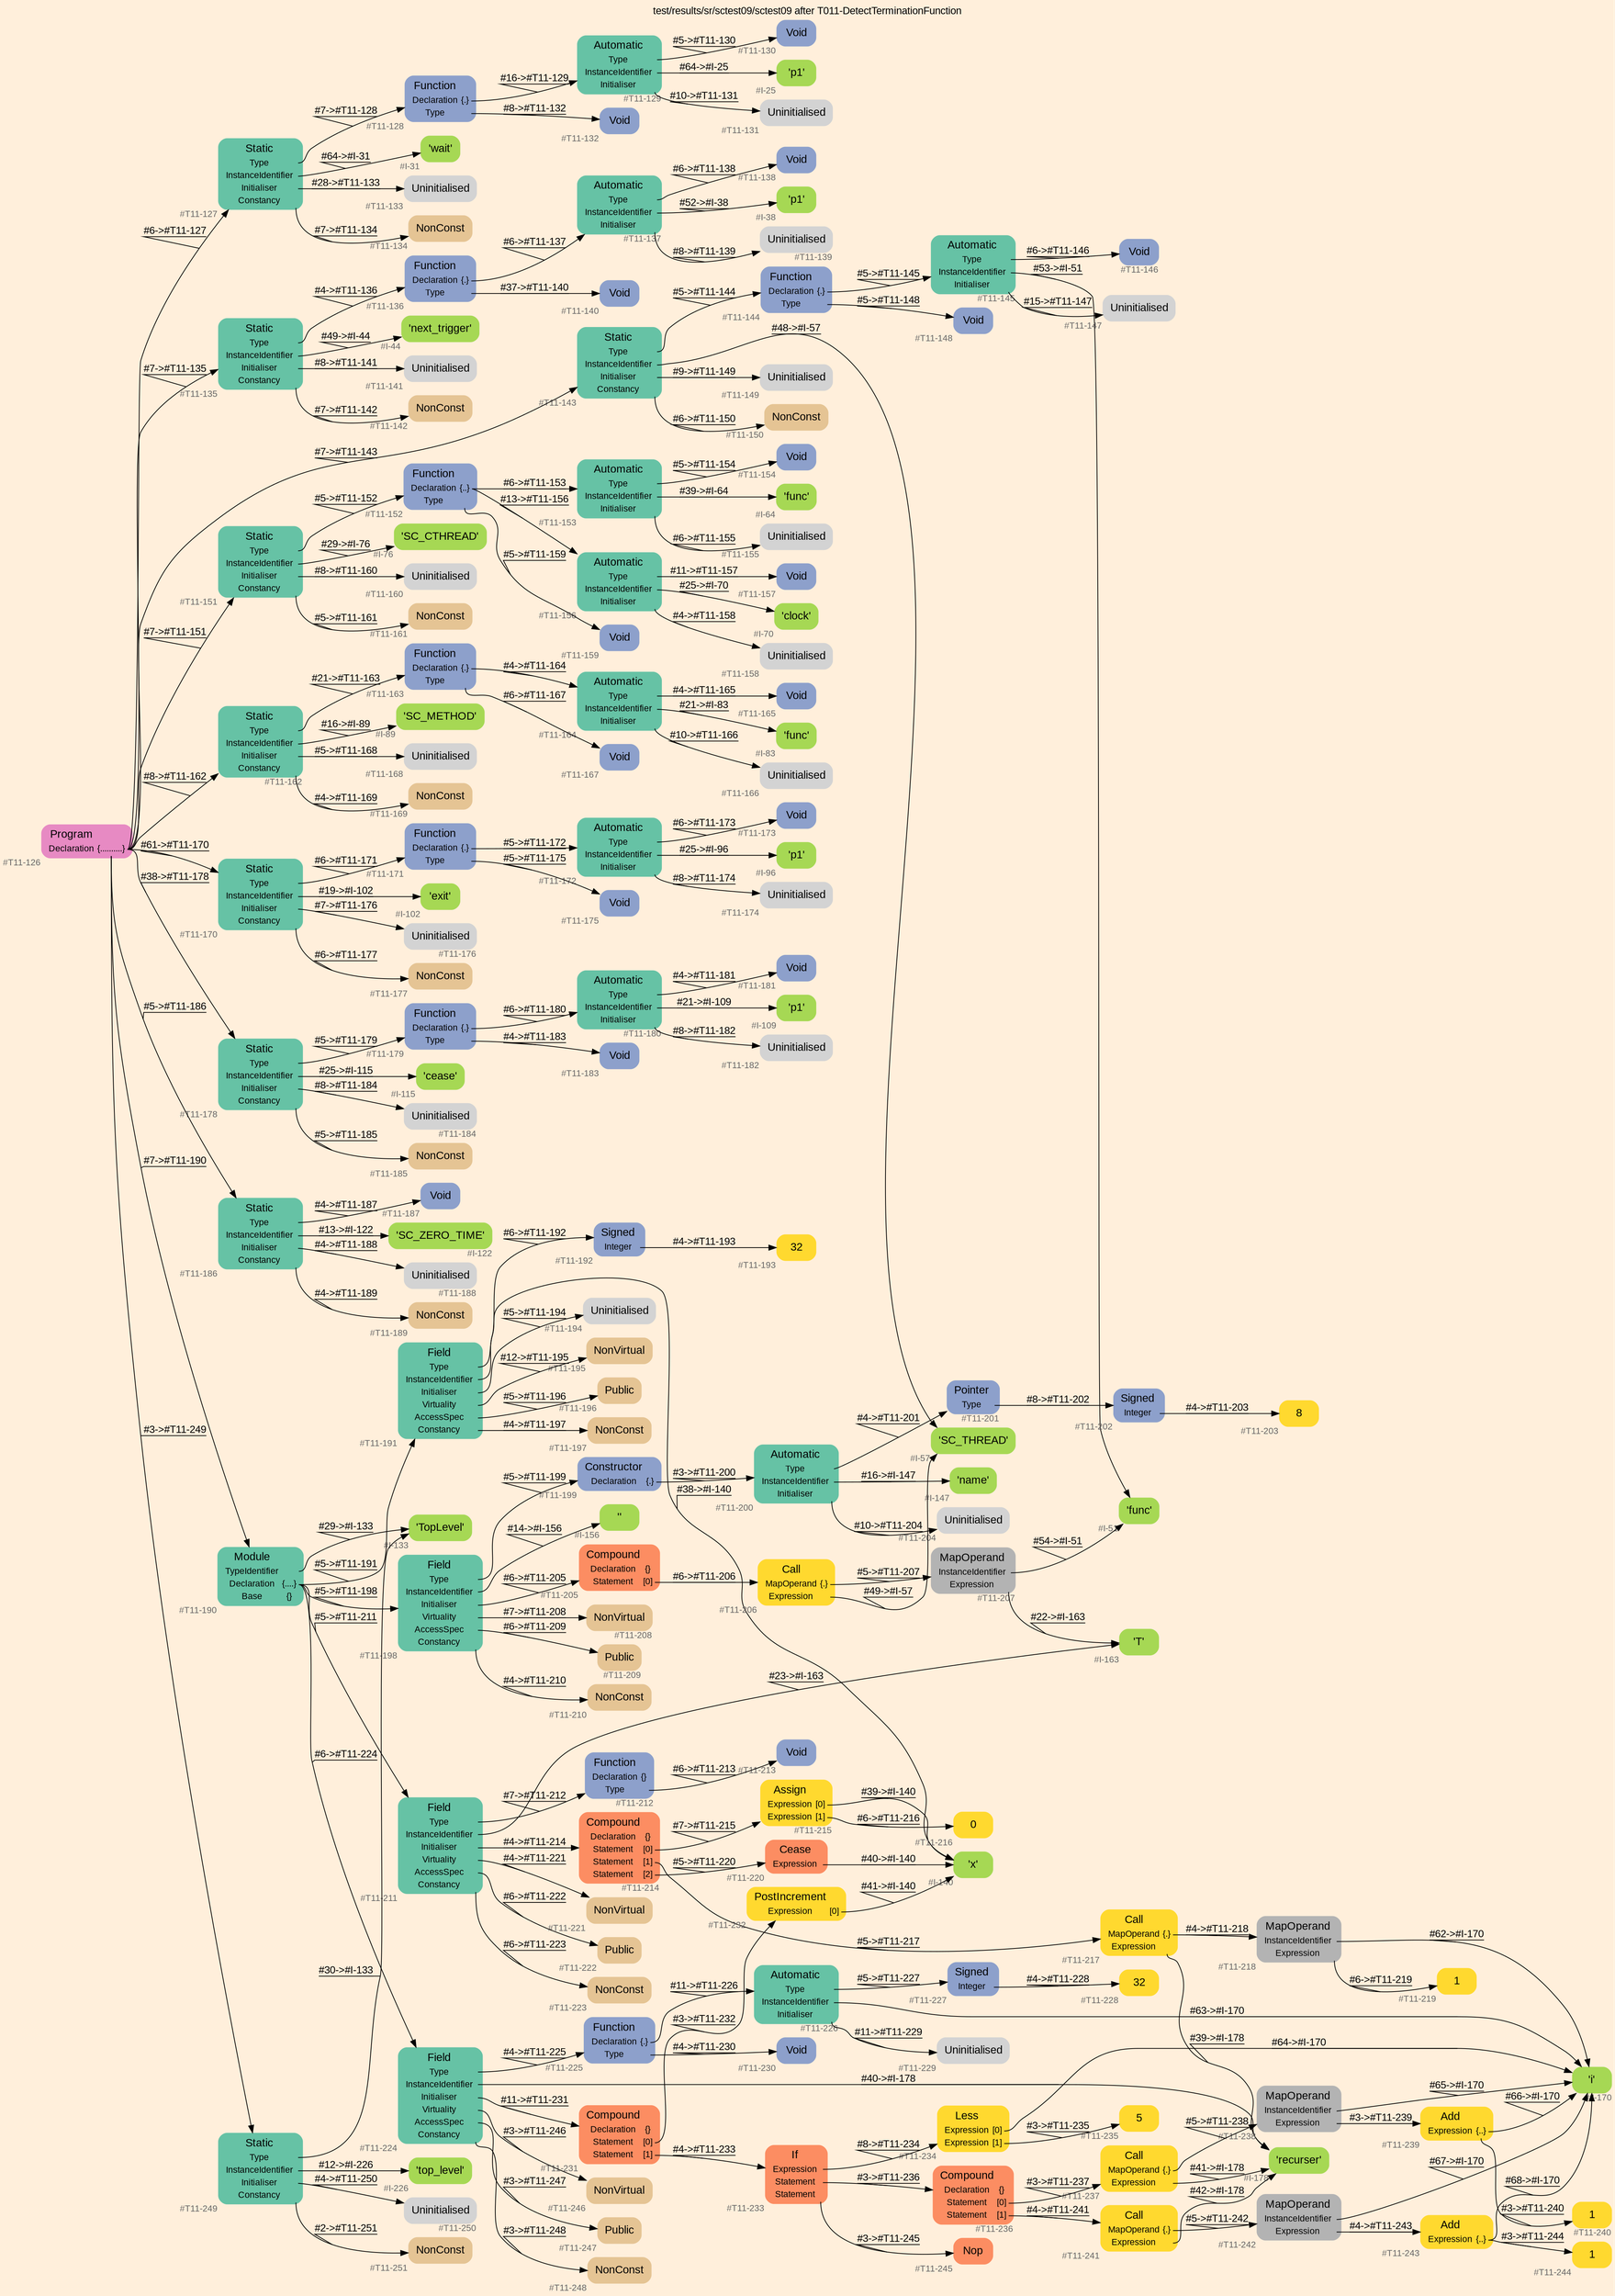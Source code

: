 digraph "test/results/sr/sctest09/sctest09 after T011-DetectTerminationFunction" {
label = "test/results/sr/sctest09/sctest09 after T011-DetectTerminationFunction"
labelloc = t
graph [
    rankdir = "LR"
    ranksep = 0.3
    bgcolor = antiquewhite1
    color = black
    fontcolor = black
    fontname = "Arial"
];
node [
    fontname = "Arial"
];
edge [
    fontname = "Arial"
];

// -------------------- node figure --------------------
// -------- block #T11-126 ----------
"#T11-126" [
    fillcolor = "/set28/4"
    xlabel = "#T11-126"
    fontsize = "12"
    fontcolor = grey40
    shape = "plaintext"
    label = <<TABLE BORDER="0" CELLBORDER="0" CELLSPACING="0">
     <TR><TD><FONT COLOR="black" POINT-SIZE="15">Program</FONT></TD></TR>
     <TR><TD><FONT COLOR="black" POINT-SIZE="12">Declaration</FONT></TD><TD PORT="port0"><FONT COLOR="black" POINT-SIZE="12">{..........}</FONT></TD></TR>
    </TABLE>>
    style = "rounded,filled"
];

// -------- block #T11-127 ----------
"#T11-127" [
    fillcolor = "/set28/1"
    xlabel = "#T11-127"
    fontsize = "12"
    fontcolor = grey40
    shape = "plaintext"
    label = <<TABLE BORDER="0" CELLBORDER="0" CELLSPACING="0">
     <TR><TD><FONT COLOR="black" POINT-SIZE="15">Static</FONT></TD></TR>
     <TR><TD><FONT COLOR="black" POINT-SIZE="12">Type</FONT></TD><TD PORT="port0"></TD></TR>
     <TR><TD><FONT COLOR="black" POINT-SIZE="12">InstanceIdentifier</FONT></TD><TD PORT="port1"></TD></TR>
     <TR><TD><FONT COLOR="black" POINT-SIZE="12">Initialiser</FONT></TD><TD PORT="port2"></TD></TR>
     <TR><TD><FONT COLOR="black" POINT-SIZE="12">Constancy</FONT></TD><TD PORT="port3"></TD></TR>
    </TABLE>>
    style = "rounded,filled"
];

// -------- block #T11-128 ----------
"#T11-128" [
    fillcolor = "/set28/3"
    xlabel = "#T11-128"
    fontsize = "12"
    fontcolor = grey40
    shape = "plaintext"
    label = <<TABLE BORDER="0" CELLBORDER="0" CELLSPACING="0">
     <TR><TD><FONT COLOR="black" POINT-SIZE="15">Function</FONT></TD></TR>
     <TR><TD><FONT COLOR="black" POINT-SIZE="12">Declaration</FONT></TD><TD PORT="port0"><FONT COLOR="black" POINT-SIZE="12">{.}</FONT></TD></TR>
     <TR><TD><FONT COLOR="black" POINT-SIZE="12">Type</FONT></TD><TD PORT="port1"></TD></TR>
    </TABLE>>
    style = "rounded,filled"
];

// -------- block #T11-129 ----------
"#T11-129" [
    fillcolor = "/set28/1"
    xlabel = "#T11-129"
    fontsize = "12"
    fontcolor = grey40
    shape = "plaintext"
    label = <<TABLE BORDER="0" CELLBORDER="0" CELLSPACING="0">
     <TR><TD><FONT COLOR="black" POINT-SIZE="15">Automatic</FONT></TD></TR>
     <TR><TD><FONT COLOR="black" POINT-SIZE="12">Type</FONT></TD><TD PORT="port0"></TD></TR>
     <TR><TD><FONT COLOR="black" POINT-SIZE="12">InstanceIdentifier</FONT></TD><TD PORT="port1"></TD></TR>
     <TR><TD><FONT COLOR="black" POINT-SIZE="12">Initialiser</FONT></TD><TD PORT="port2"></TD></TR>
    </TABLE>>
    style = "rounded,filled"
];

// -------- block #T11-130 ----------
"#T11-130" [
    fillcolor = "/set28/3"
    xlabel = "#T11-130"
    fontsize = "12"
    fontcolor = grey40
    shape = "plaintext"
    label = <<TABLE BORDER="0" CELLBORDER="0" CELLSPACING="0">
     <TR><TD><FONT COLOR="black" POINT-SIZE="15">Void</FONT></TD></TR>
    </TABLE>>
    style = "rounded,filled"
];

// -------- block #I-25 ----------
"#I-25" [
    fillcolor = "/set28/5"
    xlabel = "#I-25"
    fontsize = "12"
    fontcolor = grey40
    shape = "plaintext"
    label = <<TABLE BORDER="0" CELLBORDER="0" CELLSPACING="0">
     <TR><TD><FONT COLOR="black" POINT-SIZE="15">'p1'</FONT></TD></TR>
    </TABLE>>
    style = "rounded,filled"
];

// -------- block #T11-131 ----------
"#T11-131" [
    xlabel = "#T11-131"
    fontsize = "12"
    fontcolor = grey40
    shape = "plaintext"
    label = <<TABLE BORDER="0" CELLBORDER="0" CELLSPACING="0">
     <TR><TD><FONT COLOR="black" POINT-SIZE="15">Uninitialised</FONT></TD></TR>
    </TABLE>>
    style = "rounded,filled"
];

// -------- block #T11-132 ----------
"#T11-132" [
    fillcolor = "/set28/3"
    xlabel = "#T11-132"
    fontsize = "12"
    fontcolor = grey40
    shape = "plaintext"
    label = <<TABLE BORDER="0" CELLBORDER="0" CELLSPACING="0">
     <TR><TD><FONT COLOR="black" POINT-SIZE="15">Void</FONT></TD></TR>
    </TABLE>>
    style = "rounded,filled"
];

// -------- block #I-31 ----------
"#I-31" [
    fillcolor = "/set28/5"
    xlabel = "#I-31"
    fontsize = "12"
    fontcolor = grey40
    shape = "plaintext"
    label = <<TABLE BORDER="0" CELLBORDER="0" CELLSPACING="0">
     <TR><TD><FONT COLOR="black" POINT-SIZE="15">'wait'</FONT></TD></TR>
    </TABLE>>
    style = "rounded,filled"
];

// -------- block #T11-133 ----------
"#T11-133" [
    xlabel = "#T11-133"
    fontsize = "12"
    fontcolor = grey40
    shape = "plaintext"
    label = <<TABLE BORDER="0" CELLBORDER="0" CELLSPACING="0">
     <TR><TD><FONT COLOR="black" POINT-SIZE="15">Uninitialised</FONT></TD></TR>
    </TABLE>>
    style = "rounded,filled"
];

// -------- block #T11-134 ----------
"#T11-134" [
    fillcolor = "/set28/7"
    xlabel = "#T11-134"
    fontsize = "12"
    fontcolor = grey40
    shape = "plaintext"
    label = <<TABLE BORDER="0" CELLBORDER="0" CELLSPACING="0">
     <TR><TD><FONT COLOR="black" POINT-SIZE="15">NonConst</FONT></TD></TR>
    </TABLE>>
    style = "rounded,filled"
];

// -------- block #T11-135 ----------
"#T11-135" [
    fillcolor = "/set28/1"
    xlabel = "#T11-135"
    fontsize = "12"
    fontcolor = grey40
    shape = "plaintext"
    label = <<TABLE BORDER="0" CELLBORDER="0" CELLSPACING="0">
     <TR><TD><FONT COLOR="black" POINT-SIZE="15">Static</FONT></TD></TR>
     <TR><TD><FONT COLOR="black" POINT-SIZE="12">Type</FONT></TD><TD PORT="port0"></TD></TR>
     <TR><TD><FONT COLOR="black" POINT-SIZE="12">InstanceIdentifier</FONT></TD><TD PORT="port1"></TD></TR>
     <TR><TD><FONT COLOR="black" POINT-SIZE="12">Initialiser</FONT></TD><TD PORT="port2"></TD></TR>
     <TR><TD><FONT COLOR="black" POINT-SIZE="12">Constancy</FONT></TD><TD PORT="port3"></TD></TR>
    </TABLE>>
    style = "rounded,filled"
];

// -------- block #T11-136 ----------
"#T11-136" [
    fillcolor = "/set28/3"
    xlabel = "#T11-136"
    fontsize = "12"
    fontcolor = grey40
    shape = "plaintext"
    label = <<TABLE BORDER="0" CELLBORDER="0" CELLSPACING="0">
     <TR><TD><FONT COLOR="black" POINT-SIZE="15">Function</FONT></TD></TR>
     <TR><TD><FONT COLOR="black" POINT-SIZE="12">Declaration</FONT></TD><TD PORT="port0"><FONT COLOR="black" POINT-SIZE="12">{.}</FONT></TD></TR>
     <TR><TD><FONT COLOR="black" POINT-SIZE="12">Type</FONT></TD><TD PORT="port1"></TD></TR>
    </TABLE>>
    style = "rounded,filled"
];

// -------- block #T11-137 ----------
"#T11-137" [
    fillcolor = "/set28/1"
    xlabel = "#T11-137"
    fontsize = "12"
    fontcolor = grey40
    shape = "plaintext"
    label = <<TABLE BORDER="0" CELLBORDER="0" CELLSPACING="0">
     <TR><TD><FONT COLOR="black" POINT-SIZE="15">Automatic</FONT></TD></TR>
     <TR><TD><FONT COLOR="black" POINT-SIZE="12">Type</FONT></TD><TD PORT="port0"></TD></TR>
     <TR><TD><FONT COLOR="black" POINT-SIZE="12">InstanceIdentifier</FONT></TD><TD PORT="port1"></TD></TR>
     <TR><TD><FONT COLOR="black" POINT-SIZE="12">Initialiser</FONT></TD><TD PORT="port2"></TD></TR>
    </TABLE>>
    style = "rounded,filled"
];

// -------- block #T11-138 ----------
"#T11-138" [
    fillcolor = "/set28/3"
    xlabel = "#T11-138"
    fontsize = "12"
    fontcolor = grey40
    shape = "plaintext"
    label = <<TABLE BORDER="0" CELLBORDER="0" CELLSPACING="0">
     <TR><TD><FONT COLOR="black" POINT-SIZE="15">Void</FONT></TD></TR>
    </TABLE>>
    style = "rounded,filled"
];

// -------- block #I-38 ----------
"#I-38" [
    fillcolor = "/set28/5"
    xlabel = "#I-38"
    fontsize = "12"
    fontcolor = grey40
    shape = "plaintext"
    label = <<TABLE BORDER="0" CELLBORDER="0" CELLSPACING="0">
     <TR><TD><FONT COLOR="black" POINT-SIZE="15">'p1'</FONT></TD></TR>
    </TABLE>>
    style = "rounded,filled"
];

// -------- block #T11-139 ----------
"#T11-139" [
    xlabel = "#T11-139"
    fontsize = "12"
    fontcolor = grey40
    shape = "plaintext"
    label = <<TABLE BORDER="0" CELLBORDER="0" CELLSPACING="0">
     <TR><TD><FONT COLOR="black" POINT-SIZE="15">Uninitialised</FONT></TD></TR>
    </TABLE>>
    style = "rounded,filled"
];

// -------- block #T11-140 ----------
"#T11-140" [
    fillcolor = "/set28/3"
    xlabel = "#T11-140"
    fontsize = "12"
    fontcolor = grey40
    shape = "plaintext"
    label = <<TABLE BORDER="0" CELLBORDER="0" CELLSPACING="0">
     <TR><TD><FONT COLOR="black" POINT-SIZE="15">Void</FONT></TD></TR>
    </TABLE>>
    style = "rounded,filled"
];

// -------- block #I-44 ----------
"#I-44" [
    fillcolor = "/set28/5"
    xlabel = "#I-44"
    fontsize = "12"
    fontcolor = grey40
    shape = "plaintext"
    label = <<TABLE BORDER="0" CELLBORDER="0" CELLSPACING="0">
     <TR><TD><FONT COLOR="black" POINT-SIZE="15">'next_trigger'</FONT></TD></TR>
    </TABLE>>
    style = "rounded,filled"
];

// -------- block #T11-141 ----------
"#T11-141" [
    xlabel = "#T11-141"
    fontsize = "12"
    fontcolor = grey40
    shape = "plaintext"
    label = <<TABLE BORDER="0" CELLBORDER="0" CELLSPACING="0">
     <TR><TD><FONT COLOR="black" POINT-SIZE="15">Uninitialised</FONT></TD></TR>
    </TABLE>>
    style = "rounded,filled"
];

// -------- block #T11-142 ----------
"#T11-142" [
    fillcolor = "/set28/7"
    xlabel = "#T11-142"
    fontsize = "12"
    fontcolor = grey40
    shape = "plaintext"
    label = <<TABLE BORDER="0" CELLBORDER="0" CELLSPACING="0">
     <TR><TD><FONT COLOR="black" POINT-SIZE="15">NonConst</FONT></TD></TR>
    </TABLE>>
    style = "rounded,filled"
];

// -------- block #T11-143 ----------
"#T11-143" [
    fillcolor = "/set28/1"
    xlabel = "#T11-143"
    fontsize = "12"
    fontcolor = grey40
    shape = "plaintext"
    label = <<TABLE BORDER="0" CELLBORDER="0" CELLSPACING="0">
     <TR><TD><FONT COLOR="black" POINT-SIZE="15">Static</FONT></TD></TR>
     <TR><TD><FONT COLOR="black" POINT-SIZE="12">Type</FONT></TD><TD PORT="port0"></TD></TR>
     <TR><TD><FONT COLOR="black" POINT-SIZE="12">InstanceIdentifier</FONT></TD><TD PORT="port1"></TD></TR>
     <TR><TD><FONT COLOR="black" POINT-SIZE="12">Initialiser</FONT></TD><TD PORT="port2"></TD></TR>
     <TR><TD><FONT COLOR="black" POINT-SIZE="12">Constancy</FONT></TD><TD PORT="port3"></TD></TR>
    </TABLE>>
    style = "rounded,filled"
];

// -------- block #T11-144 ----------
"#T11-144" [
    fillcolor = "/set28/3"
    xlabel = "#T11-144"
    fontsize = "12"
    fontcolor = grey40
    shape = "plaintext"
    label = <<TABLE BORDER="0" CELLBORDER="0" CELLSPACING="0">
     <TR><TD><FONT COLOR="black" POINT-SIZE="15">Function</FONT></TD></TR>
     <TR><TD><FONT COLOR="black" POINT-SIZE="12">Declaration</FONT></TD><TD PORT="port0"><FONT COLOR="black" POINT-SIZE="12">{.}</FONT></TD></TR>
     <TR><TD><FONT COLOR="black" POINT-SIZE="12">Type</FONT></TD><TD PORT="port1"></TD></TR>
    </TABLE>>
    style = "rounded,filled"
];

// -------- block #T11-145 ----------
"#T11-145" [
    fillcolor = "/set28/1"
    xlabel = "#T11-145"
    fontsize = "12"
    fontcolor = grey40
    shape = "plaintext"
    label = <<TABLE BORDER="0" CELLBORDER="0" CELLSPACING="0">
     <TR><TD><FONT COLOR="black" POINT-SIZE="15">Automatic</FONT></TD></TR>
     <TR><TD><FONT COLOR="black" POINT-SIZE="12">Type</FONT></TD><TD PORT="port0"></TD></TR>
     <TR><TD><FONT COLOR="black" POINT-SIZE="12">InstanceIdentifier</FONT></TD><TD PORT="port1"></TD></TR>
     <TR><TD><FONT COLOR="black" POINT-SIZE="12">Initialiser</FONT></TD><TD PORT="port2"></TD></TR>
    </TABLE>>
    style = "rounded,filled"
];

// -------- block #T11-146 ----------
"#T11-146" [
    fillcolor = "/set28/3"
    xlabel = "#T11-146"
    fontsize = "12"
    fontcolor = grey40
    shape = "plaintext"
    label = <<TABLE BORDER="0" CELLBORDER="0" CELLSPACING="0">
     <TR><TD><FONT COLOR="black" POINT-SIZE="15">Void</FONT></TD></TR>
    </TABLE>>
    style = "rounded,filled"
];

// -------- block #I-51 ----------
"#I-51" [
    fillcolor = "/set28/5"
    xlabel = "#I-51"
    fontsize = "12"
    fontcolor = grey40
    shape = "plaintext"
    label = <<TABLE BORDER="0" CELLBORDER="0" CELLSPACING="0">
     <TR><TD><FONT COLOR="black" POINT-SIZE="15">'func'</FONT></TD></TR>
    </TABLE>>
    style = "rounded,filled"
];

// -------- block #T11-147 ----------
"#T11-147" [
    xlabel = "#T11-147"
    fontsize = "12"
    fontcolor = grey40
    shape = "plaintext"
    label = <<TABLE BORDER="0" CELLBORDER="0" CELLSPACING="0">
     <TR><TD><FONT COLOR="black" POINT-SIZE="15">Uninitialised</FONT></TD></TR>
    </TABLE>>
    style = "rounded,filled"
];

// -------- block #T11-148 ----------
"#T11-148" [
    fillcolor = "/set28/3"
    xlabel = "#T11-148"
    fontsize = "12"
    fontcolor = grey40
    shape = "plaintext"
    label = <<TABLE BORDER="0" CELLBORDER="0" CELLSPACING="0">
     <TR><TD><FONT COLOR="black" POINT-SIZE="15">Void</FONT></TD></TR>
    </TABLE>>
    style = "rounded,filled"
];

// -------- block #I-57 ----------
"#I-57" [
    fillcolor = "/set28/5"
    xlabel = "#I-57"
    fontsize = "12"
    fontcolor = grey40
    shape = "plaintext"
    label = <<TABLE BORDER="0" CELLBORDER="0" CELLSPACING="0">
     <TR><TD><FONT COLOR="black" POINT-SIZE="15">'SC_THREAD'</FONT></TD></TR>
    </TABLE>>
    style = "rounded,filled"
];

// -------- block #T11-149 ----------
"#T11-149" [
    xlabel = "#T11-149"
    fontsize = "12"
    fontcolor = grey40
    shape = "plaintext"
    label = <<TABLE BORDER="0" CELLBORDER="0" CELLSPACING="0">
     <TR><TD><FONT COLOR="black" POINT-SIZE="15">Uninitialised</FONT></TD></TR>
    </TABLE>>
    style = "rounded,filled"
];

// -------- block #T11-150 ----------
"#T11-150" [
    fillcolor = "/set28/7"
    xlabel = "#T11-150"
    fontsize = "12"
    fontcolor = grey40
    shape = "plaintext"
    label = <<TABLE BORDER="0" CELLBORDER="0" CELLSPACING="0">
     <TR><TD><FONT COLOR="black" POINT-SIZE="15">NonConst</FONT></TD></TR>
    </TABLE>>
    style = "rounded,filled"
];

// -------- block #T11-151 ----------
"#T11-151" [
    fillcolor = "/set28/1"
    xlabel = "#T11-151"
    fontsize = "12"
    fontcolor = grey40
    shape = "plaintext"
    label = <<TABLE BORDER="0" CELLBORDER="0" CELLSPACING="0">
     <TR><TD><FONT COLOR="black" POINT-SIZE="15">Static</FONT></TD></TR>
     <TR><TD><FONT COLOR="black" POINT-SIZE="12">Type</FONT></TD><TD PORT="port0"></TD></TR>
     <TR><TD><FONT COLOR="black" POINT-SIZE="12">InstanceIdentifier</FONT></TD><TD PORT="port1"></TD></TR>
     <TR><TD><FONT COLOR="black" POINT-SIZE="12">Initialiser</FONT></TD><TD PORT="port2"></TD></TR>
     <TR><TD><FONT COLOR="black" POINT-SIZE="12">Constancy</FONT></TD><TD PORT="port3"></TD></TR>
    </TABLE>>
    style = "rounded,filled"
];

// -------- block #T11-152 ----------
"#T11-152" [
    fillcolor = "/set28/3"
    xlabel = "#T11-152"
    fontsize = "12"
    fontcolor = grey40
    shape = "plaintext"
    label = <<TABLE BORDER="0" CELLBORDER="0" CELLSPACING="0">
     <TR><TD><FONT COLOR="black" POINT-SIZE="15">Function</FONT></TD></TR>
     <TR><TD><FONT COLOR="black" POINT-SIZE="12">Declaration</FONT></TD><TD PORT="port0"><FONT COLOR="black" POINT-SIZE="12">{..}</FONT></TD></TR>
     <TR><TD><FONT COLOR="black" POINT-SIZE="12">Type</FONT></TD><TD PORT="port1"></TD></TR>
    </TABLE>>
    style = "rounded,filled"
];

// -------- block #T11-153 ----------
"#T11-153" [
    fillcolor = "/set28/1"
    xlabel = "#T11-153"
    fontsize = "12"
    fontcolor = grey40
    shape = "plaintext"
    label = <<TABLE BORDER="0" CELLBORDER="0" CELLSPACING="0">
     <TR><TD><FONT COLOR="black" POINT-SIZE="15">Automatic</FONT></TD></TR>
     <TR><TD><FONT COLOR="black" POINT-SIZE="12">Type</FONT></TD><TD PORT="port0"></TD></TR>
     <TR><TD><FONT COLOR="black" POINT-SIZE="12">InstanceIdentifier</FONT></TD><TD PORT="port1"></TD></TR>
     <TR><TD><FONT COLOR="black" POINT-SIZE="12">Initialiser</FONT></TD><TD PORT="port2"></TD></TR>
    </TABLE>>
    style = "rounded,filled"
];

// -------- block #T11-154 ----------
"#T11-154" [
    fillcolor = "/set28/3"
    xlabel = "#T11-154"
    fontsize = "12"
    fontcolor = grey40
    shape = "plaintext"
    label = <<TABLE BORDER="0" CELLBORDER="0" CELLSPACING="0">
     <TR><TD><FONT COLOR="black" POINT-SIZE="15">Void</FONT></TD></TR>
    </TABLE>>
    style = "rounded,filled"
];

// -------- block #I-64 ----------
"#I-64" [
    fillcolor = "/set28/5"
    xlabel = "#I-64"
    fontsize = "12"
    fontcolor = grey40
    shape = "plaintext"
    label = <<TABLE BORDER="0" CELLBORDER="0" CELLSPACING="0">
     <TR><TD><FONT COLOR="black" POINT-SIZE="15">'func'</FONT></TD></TR>
    </TABLE>>
    style = "rounded,filled"
];

// -------- block #T11-155 ----------
"#T11-155" [
    xlabel = "#T11-155"
    fontsize = "12"
    fontcolor = grey40
    shape = "plaintext"
    label = <<TABLE BORDER="0" CELLBORDER="0" CELLSPACING="0">
     <TR><TD><FONT COLOR="black" POINT-SIZE="15">Uninitialised</FONT></TD></TR>
    </TABLE>>
    style = "rounded,filled"
];

// -------- block #T11-156 ----------
"#T11-156" [
    fillcolor = "/set28/1"
    xlabel = "#T11-156"
    fontsize = "12"
    fontcolor = grey40
    shape = "plaintext"
    label = <<TABLE BORDER="0" CELLBORDER="0" CELLSPACING="0">
     <TR><TD><FONT COLOR="black" POINT-SIZE="15">Automatic</FONT></TD></TR>
     <TR><TD><FONT COLOR="black" POINT-SIZE="12">Type</FONT></TD><TD PORT="port0"></TD></TR>
     <TR><TD><FONT COLOR="black" POINT-SIZE="12">InstanceIdentifier</FONT></TD><TD PORT="port1"></TD></TR>
     <TR><TD><FONT COLOR="black" POINT-SIZE="12">Initialiser</FONT></TD><TD PORT="port2"></TD></TR>
    </TABLE>>
    style = "rounded,filled"
];

// -------- block #T11-157 ----------
"#T11-157" [
    fillcolor = "/set28/3"
    xlabel = "#T11-157"
    fontsize = "12"
    fontcolor = grey40
    shape = "plaintext"
    label = <<TABLE BORDER="0" CELLBORDER="0" CELLSPACING="0">
     <TR><TD><FONT COLOR="black" POINT-SIZE="15">Void</FONT></TD></TR>
    </TABLE>>
    style = "rounded,filled"
];

// -------- block #I-70 ----------
"#I-70" [
    fillcolor = "/set28/5"
    xlabel = "#I-70"
    fontsize = "12"
    fontcolor = grey40
    shape = "plaintext"
    label = <<TABLE BORDER="0" CELLBORDER="0" CELLSPACING="0">
     <TR><TD><FONT COLOR="black" POINT-SIZE="15">'clock'</FONT></TD></TR>
    </TABLE>>
    style = "rounded,filled"
];

// -------- block #T11-158 ----------
"#T11-158" [
    xlabel = "#T11-158"
    fontsize = "12"
    fontcolor = grey40
    shape = "plaintext"
    label = <<TABLE BORDER="0" CELLBORDER="0" CELLSPACING="0">
     <TR><TD><FONT COLOR="black" POINT-SIZE="15">Uninitialised</FONT></TD></TR>
    </TABLE>>
    style = "rounded,filled"
];

// -------- block #T11-159 ----------
"#T11-159" [
    fillcolor = "/set28/3"
    xlabel = "#T11-159"
    fontsize = "12"
    fontcolor = grey40
    shape = "plaintext"
    label = <<TABLE BORDER="0" CELLBORDER="0" CELLSPACING="0">
     <TR><TD><FONT COLOR="black" POINT-SIZE="15">Void</FONT></TD></TR>
    </TABLE>>
    style = "rounded,filled"
];

// -------- block #I-76 ----------
"#I-76" [
    fillcolor = "/set28/5"
    xlabel = "#I-76"
    fontsize = "12"
    fontcolor = grey40
    shape = "plaintext"
    label = <<TABLE BORDER="0" CELLBORDER="0" CELLSPACING="0">
     <TR><TD><FONT COLOR="black" POINT-SIZE="15">'SC_CTHREAD'</FONT></TD></TR>
    </TABLE>>
    style = "rounded,filled"
];

// -------- block #T11-160 ----------
"#T11-160" [
    xlabel = "#T11-160"
    fontsize = "12"
    fontcolor = grey40
    shape = "plaintext"
    label = <<TABLE BORDER="0" CELLBORDER="0" CELLSPACING="0">
     <TR><TD><FONT COLOR="black" POINT-SIZE="15">Uninitialised</FONT></TD></TR>
    </TABLE>>
    style = "rounded,filled"
];

// -------- block #T11-161 ----------
"#T11-161" [
    fillcolor = "/set28/7"
    xlabel = "#T11-161"
    fontsize = "12"
    fontcolor = grey40
    shape = "plaintext"
    label = <<TABLE BORDER="0" CELLBORDER="0" CELLSPACING="0">
     <TR><TD><FONT COLOR="black" POINT-SIZE="15">NonConst</FONT></TD></TR>
    </TABLE>>
    style = "rounded,filled"
];

// -------- block #T11-162 ----------
"#T11-162" [
    fillcolor = "/set28/1"
    xlabel = "#T11-162"
    fontsize = "12"
    fontcolor = grey40
    shape = "plaintext"
    label = <<TABLE BORDER="0" CELLBORDER="0" CELLSPACING="0">
     <TR><TD><FONT COLOR="black" POINT-SIZE="15">Static</FONT></TD></TR>
     <TR><TD><FONT COLOR="black" POINT-SIZE="12">Type</FONT></TD><TD PORT="port0"></TD></TR>
     <TR><TD><FONT COLOR="black" POINT-SIZE="12">InstanceIdentifier</FONT></TD><TD PORT="port1"></TD></TR>
     <TR><TD><FONT COLOR="black" POINT-SIZE="12">Initialiser</FONT></TD><TD PORT="port2"></TD></TR>
     <TR><TD><FONT COLOR="black" POINT-SIZE="12">Constancy</FONT></TD><TD PORT="port3"></TD></TR>
    </TABLE>>
    style = "rounded,filled"
];

// -------- block #T11-163 ----------
"#T11-163" [
    fillcolor = "/set28/3"
    xlabel = "#T11-163"
    fontsize = "12"
    fontcolor = grey40
    shape = "plaintext"
    label = <<TABLE BORDER="0" CELLBORDER="0" CELLSPACING="0">
     <TR><TD><FONT COLOR="black" POINT-SIZE="15">Function</FONT></TD></TR>
     <TR><TD><FONT COLOR="black" POINT-SIZE="12">Declaration</FONT></TD><TD PORT="port0"><FONT COLOR="black" POINT-SIZE="12">{.}</FONT></TD></TR>
     <TR><TD><FONT COLOR="black" POINT-SIZE="12">Type</FONT></TD><TD PORT="port1"></TD></TR>
    </TABLE>>
    style = "rounded,filled"
];

// -------- block #T11-164 ----------
"#T11-164" [
    fillcolor = "/set28/1"
    xlabel = "#T11-164"
    fontsize = "12"
    fontcolor = grey40
    shape = "plaintext"
    label = <<TABLE BORDER="0" CELLBORDER="0" CELLSPACING="0">
     <TR><TD><FONT COLOR="black" POINT-SIZE="15">Automatic</FONT></TD></TR>
     <TR><TD><FONT COLOR="black" POINT-SIZE="12">Type</FONT></TD><TD PORT="port0"></TD></TR>
     <TR><TD><FONT COLOR="black" POINT-SIZE="12">InstanceIdentifier</FONT></TD><TD PORT="port1"></TD></TR>
     <TR><TD><FONT COLOR="black" POINT-SIZE="12">Initialiser</FONT></TD><TD PORT="port2"></TD></TR>
    </TABLE>>
    style = "rounded,filled"
];

// -------- block #T11-165 ----------
"#T11-165" [
    fillcolor = "/set28/3"
    xlabel = "#T11-165"
    fontsize = "12"
    fontcolor = grey40
    shape = "plaintext"
    label = <<TABLE BORDER="0" CELLBORDER="0" CELLSPACING="0">
     <TR><TD><FONT COLOR="black" POINT-SIZE="15">Void</FONT></TD></TR>
    </TABLE>>
    style = "rounded,filled"
];

// -------- block #I-83 ----------
"#I-83" [
    fillcolor = "/set28/5"
    xlabel = "#I-83"
    fontsize = "12"
    fontcolor = grey40
    shape = "plaintext"
    label = <<TABLE BORDER="0" CELLBORDER="0" CELLSPACING="0">
     <TR><TD><FONT COLOR="black" POINT-SIZE="15">'func'</FONT></TD></TR>
    </TABLE>>
    style = "rounded,filled"
];

// -------- block #T11-166 ----------
"#T11-166" [
    xlabel = "#T11-166"
    fontsize = "12"
    fontcolor = grey40
    shape = "plaintext"
    label = <<TABLE BORDER="0" CELLBORDER="0" CELLSPACING="0">
     <TR><TD><FONT COLOR="black" POINT-SIZE="15">Uninitialised</FONT></TD></TR>
    </TABLE>>
    style = "rounded,filled"
];

// -------- block #T11-167 ----------
"#T11-167" [
    fillcolor = "/set28/3"
    xlabel = "#T11-167"
    fontsize = "12"
    fontcolor = grey40
    shape = "plaintext"
    label = <<TABLE BORDER="0" CELLBORDER="0" CELLSPACING="0">
     <TR><TD><FONT COLOR="black" POINT-SIZE="15">Void</FONT></TD></TR>
    </TABLE>>
    style = "rounded,filled"
];

// -------- block #I-89 ----------
"#I-89" [
    fillcolor = "/set28/5"
    xlabel = "#I-89"
    fontsize = "12"
    fontcolor = grey40
    shape = "plaintext"
    label = <<TABLE BORDER="0" CELLBORDER="0" CELLSPACING="0">
     <TR><TD><FONT COLOR="black" POINT-SIZE="15">'SC_METHOD'</FONT></TD></TR>
    </TABLE>>
    style = "rounded,filled"
];

// -------- block #T11-168 ----------
"#T11-168" [
    xlabel = "#T11-168"
    fontsize = "12"
    fontcolor = grey40
    shape = "plaintext"
    label = <<TABLE BORDER="0" CELLBORDER="0" CELLSPACING="0">
     <TR><TD><FONT COLOR="black" POINT-SIZE="15">Uninitialised</FONT></TD></TR>
    </TABLE>>
    style = "rounded,filled"
];

// -------- block #T11-169 ----------
"#T11-169" [
    fillcolor = "/set28/7"
    xlabel = "#T11-169"
    fontsize = "12"
    fontcolor = grey40
    shape = "plaintext"
    label = <<TABLE BORDER="0" CELLBORDER="0" CELLSPACING="0">
     <TR><TD><FONT COLOR="black" POINT-SIZE="15">NonConst</FONT></TD></TR>
    </TABLE>>
    style = "rounded,filled"
];

// -------- block #T11-170 ----------
"#T11-170" [
    fillcolor = "/set28/1"
    xlabel = "#T11-170"
    fontsize = "12"
    fontcolor = grey40
    shape = "plaintext"
    label = <<TABLE BORDER="0" CELLBORDER="0" CELLSPACING="0">
     <TR><TD><FONT COLOR="black" POINT-SIZE="15">Static</FONT></TD></TR>
     <TR><TD><FONT COLOR="black" POINT-SIZE="12">Type</FONT></TD><TD PORT="port0"></TD></TR>
     <TR><TD><FONT COLOR="black" POINT-SIZE="12">InstanceIdentifier</FONT></TD><TD PORT="port1"></TD></TR>
     <TR><TD><FONT COLOR="black" POINT-SIZE="12">Initialiser</FONT></TD><TD PORT="port2"></TD></TR>
     <TR><TD><FONT COLOR="black" POINT-SIZE="12">Constancy</FONT></TD><TD PORT="port3"></TD></TR>
    </TABLE>>
    style = "rounded,filled"
];

// -------- block #T11-171 ----------
"#T11-171" [
    fillcolor = "/set28/3"
    xlabel = "#T11-171"
    fontsize = "12"
    fontcolor = grey40
    shape = "plaintext"
    label = <<TABLE BORDER="0" CELLBORDER="0" CELLSPACING="0">
     <TR><TD><FONT COLOR="black" POINT-SIZE="15">Function</FONT></TD></TR>
     <TR><TD><FONT COLOR="black" POINT-SIZE="12">Declaration</FONT></TD><TD PORT="port0"><FONT COLOR="black" POINT-SIZE="12">{.}</FONT></TD></TR>
     <TR><TD><FONT COLOR="black" POINT-SIZE="12">Type</FONT></TD><TD PORT="port1"></TD></TR>
    </TABLE>>
    style = "rounded,filled"
];

// -------- block #T11-172 ----------
"#T11-172" [
    fillcolor = "/set28/1"
    xlabel = "#T11-172"
    fontsize = "12"
    fontcolor = grey40
    shape = "plaintext"
    label = <<TABLE BORDER="0" CELLBORDER="0" CELLSPACING="0">
     <TR><TD><FONT COLOR="black" POINT-SIZE="15">Automatic</FONT></TD></TR>
     <TR><TD><FONT COLOR="black" POINT-SIZE="12">Type</FONT></TD><TD PORT="port0"></TD></TR>
     <TR><TD><FONT COLOR="black" POINT-SIZE="12">InstanceIdentifier</FONT></TD><TD PORT="port1"></TD></TR>
     <TR><TD><FONT COLOR="black" POINT-SIZE="12">Initialiser</FONT></TD><TD PORT="port2"></TD></TR>
    </TABLE>>
    style = "rounded,filled"
];

// -------- block #T11-173 ----------
"#T11-173" [
    fillcolor = "/set28/3"
    xlabel = "#T11-173"
    fontsize = "12"
    fontcolor = grey40
    shape = "plaintext"
    label = <<TABLE BORDER="0" CELLBORDER="0" CELLSPACING="0">
     <TR><TD><FONT COLOR="black" POINT-SIZE="15">Void</FONT></TD></TR>
    </TABLE>>
    style = "rounded,filled"
];

// -------- block #I-96 ----------
"#I-96" [
    fillcolor = "/set28/5"
    xlabel = "#I-96"
    fontsize = "12"
    fontcolor = grey40
    shape = "plaintext"
    label = <<TABLE BORDER="0" CELLBORDER="0" CELLSPACING="0">
     <TR><TD><FONT COLOR="black" POINT-SIZE="15">'p1'</FONT></TD></TR>
    </TABLE>>
    style = "rounded,filled"
];

// -------- block #T11-174 ----------
"#T11-174" [
    xlabel = "#T11-174"
    fontsize = "12"
    fontcolor = grey40
    shape = "plaintext"
    label = <<TABLE BORDER="0" CELLBORDER="0" CELLSPACING="0">
     <TR><TD><FONT COLOR="black" POINT-SIZE="15">Uninitialised</FONT></TD></TR>
    </TABLE>>
    style = "rounded,filled"
];

// -------- block #T11-175 ----------
"#T11-175" [
    fillcolor = "/set28/3"
    xlabel = "#T11-175"
    fontsize = "12"
    fontcolor = grey40
    shape = "plaintext"
    label = <<TABLE BORDER="0" CELLBORDER="0" CELLSPACING="0">
     <TR><TD><FONT COLOR="black" POINT-SIZE="15">Void</FONT></TD></TR>
    </TABLE>>
    style = "rounded,filled"
];

// -------- block #I-102 ----------
"#I-102" [
    fillcolor = "/set28/5"
    xlabel = "#I-102"
    fontsize = "12"
    fontcolor = grey40
    shape = "plaintext"
    label = <<TABLE BORDER="0" CELLBORDER="0" CELLSPACING="0">
     <TR><TD><FONT COLOR="black" POINT-SIZE="15">'exit'</FONT></TD></TR>
    </TABLE>>
    style = "rounded,filled"
];

// -------- block #T11-176 ----------
"#T11-176" [
    xlabel = "#T11-176"
    fontsize = "12"
    fontcolor = grey40
    shape = "plaintext"
    label = <<TABLE BORDER="0" CELLBORDER="0" CELLSPACING="0">
     <TR><TD><FONT COLOR="black" POINT-SIZE="15">Uninitialised</FONT></TD></TR>
    </TABLE>>
    style = "rounded,filled"
];

// -------- block #T11-177 ----------
"#T11-177" [
    fillcolor = "/set28/7"
    xlabel = "#T11-177"
    fontsize = "12"
    fontcolor = grey40
    shape = "plaintext"
    label = <<TABLE BORDER="0" CELLBORDER="0" CELLSPACING="0">
     <TR><TD><FONT COLOR="black" POINT-SIZE="15">NonConst</FONT></TD></TR>
    </TABLE>>
    style = "rounded,filled"
];

// -------- block #T11-178 ----------
"#T11-178" [
    fillcolor = "/set28/1"
    xlabel = "#T11-178"
    fontsize = "12"
    fontcolor = grey40
    shape = "plaintext"
    label = <<TABLE BORDER="0" CELLBORDER="0" CELLSPACING="0">
     <TR><TD><FONT COLOR="black" POINT-SIZE="15">Static</FONT></TD></TR>
     <TR><TD><FONT COLOR="black" POINT-SIZE="12">Type</FONT></TD><TD PORT="port0"></TD></TR>
     <TR><TD><FONT COLOR="black" POINT-SIZE="12">InstanceIdentifier</FONT></TD><TD PORT="port1"></TD></TR>
     <TR><TD><FONT COLOR="black" POINT-SIZE="12">Initialiser</FONT></TD><TD PORT="port2"></TD></TR>
     <TR><TD><FONT COLOR="black" POINT-SIZE="12">Constancy</FONT></TD><TD PORT="port3"></TD></TR>
    </TABLE>>
    style = "rounded,filled"
];

// -------- block #T11-179 ----------
"#T11-179" [
    fillcolor = "/set28/3"
    xlabel = "#T11-179"
    fontsize = "12"
    fontcolor = grey40
    shape = "plaintext"
    label = <<TABLE BORDER="0" CELLBORDER="0" CELLSPACING="0">
     <TR><TD><FONT COLOR="black" POINT-SIZE="15">Function</FONT></TD></TR>
     <TR><TD><FONT COLOR="black" POINT-SIZE="12">Declaration</FONT></TD><TD PORT="port0"><FONT COLOR="black" POINT-SIZE="12">{.}</FONT></TD></TR>
     <TR><TD><FONT COLOR="black" POINT-SIZE="12">Type</FONT></TD><TD PORT="port1"></TD></TR>
    </TABLE>>
    style = "rounded,filled"
];

// -------- block #T11-180 ----------
"#T11-180" [
    fillcolor = "/set28/1"
    xlabel = "#T11-180"
    fontsize = "12"
    fontcolor = grey40
    shape = "plaintext"
    label = <<TABLE BORDER="0" CELLBORDER="0" CELLSPACING="0">
     <TR><TD><FONT COLOR="black" POINT-SIZE="15">Automatic</FONT></TD></TR>
     <TR><TD><FONT COLOR="black" POINT-SIZE="12">Type</FONT></TD><TD PORT="port0"></TD></TR>
     <TR><TD><FONT COLOR="black" POINT-SIZE="12">InstanceIdentifier</FONT></TD><TD PORT="port1"></TD></TR>
     <TR><TD><FONT COLOR="black" POINT-SIZE="12">Initialiser</FONT></TD><TD PORT="port2"></TD></TR>
    </TABLE>>
    style = "rounded,filled"
];

// -------- block #T11-181 ----------
"#T11-181" [
    fillcolor = "/set28/3"
    xlabel = "#T11-181"
    fontsize = "12"
    fontcolor = grey40
    shape = "plaintext"
    label = <<TABLE BORDER="0" CELLBORDER="0" CELLSPACING="0">
     <TR><TD><FONT COLOR="black" POINT-SIZE="15">Void</FONT></TD></TR>
    </TABLE>>
    style = "rounded,filled"
];

// -------- block #I-109 ----------
"#I-109" [
    fillcolor = "/set28/5"
    xlabel = "#I-109"
    fontsize = "12"
    fontcolor = grey40
    shape = "plaintext"
    label = <<TABLE BORDER="0" CELLBORDER="0" CELLSPACING="0">
     <TR><TD><FONT COLOR="black" POINT-SIZE="15">'p1'</FONT></TD></TR>
    </TABLE>>
    style = "rounded,filled"
];

// -------- block #T11-182 ----------
"#T11-182" [
    xlabel = "#T11-182"
    fontsize = "12"
    fontcolor = grey40
    shape = "plaintext"
    label = <<TABLE BORDER="0" CELLBORDER="0" CELLSPACING="0">
     <TR><TD><FONT COLOR="black" POINT-SIZE="15">Uninitialised</FONT></TD></TR>
    </TABLE>>
    style = "rounded,filled"
];

// -------- block #T11-183 ----------
"#T11-183" [
    fillcolor = "/set28/3"
    xlabel = "#T11-183"
    fontsize = "12"
    fontcolor = grey40
    shape = "plaintext"
    label = <<TABLE BORDER="0" CELLBORDER="0" CELLSPACING="0">
     <TR><TD><FONT COLOR="black" POINT-SIZE="15">Void</FONT></TD></TR>
    </TABLE>>
    style = "rounded,filled"
];

// -------- block #I-115 ----------
"#I-115" [
    fillcolor = "/set28/5"
    xlabel = "#I-115"
    fontsize = "12"
    fontcolor = grey40
    shape = "plaintext"
    label = <<TABLE BORDER="0" CELLBORDER="0" CELLSPACING="0">
     <TR><TD><FONT COLOR="black" POINT-SIZE="15">'cease'</FONT></TD></TR>
    </TABLE>>
    style = "rounded,filled"
];

// -------- block #T11-184 ----------
"#T11-184" [
    xlabel = "#T11-184"
    fontsize = "12"
    fontcolor = grey40
    shape = "plaintext"
    label = <<TABLE BORDER="0" CELLBORDER="0" CELLSPACING="0">
     <TR><TD><FONT COLOR="black" POINT-SIZE="15">Uninitialised</FONT></TD></TR>
    </TABLE>>
    style = "rounded,filled"
];

// -------- block #T11-185 ----------
"#T11-185" [
    fillcolor = "/set28/7"
    xlabel = "#T11-185"
    fontsize = "12"
    fontcolor = grey40
    shape = "plaintext"
    label = <<TABLE BORDER="0" CELLBORDER="0" CELLSPACING="0">
     <TR><TD><FONT COLOR="black" POINT-SIZE="15">NonConst</FONT></TD></TR>
    </TABLE>>
    style = "rounded,filled"
];

// -------- block #T11-186 ----------
"#T11-186" [
    fillcolor = "/set28/1"
    xlabel = "#T11-186"
    fontsize = "12"
    fontcolor = grey40
    shape = "plaintext"
    label = <<TABLE BORDER="0" CELLBORDER="0" CELLSPACING="0">
     <TR><TD><FONT COLOR="black" POINT-SIZE="15">Static</FONT></TD></TR>
     <TR><TD><FONT COLOR="black" POINT-SIZE="12">Type</FONT></TD><TD PORT="port0"></TD></TR>
     <TR><TD><FONT COLOR="black" POINT-SIZE="12">InstanceIdentifier</FONT></TD><TD PORT="port1"></TD></TR>
     <TR><TD><FONT COLOR="black" POINT-SIZE="12">Initialiser</FONT></TD><TD PORT="port2"></TD></TR>
     <TR><TD><FONT COLOR="black" POINT-SIZE="12">Constancy</FONT></TD><TD PORT="port3"></TD></TR>
    </TABLE>>
    style = "rounded,filled"
];

// -------- block #T11-187 ----------
"#T11-187" [
    fillcolor = "/set28/3"
    xlabel = "#T11-187"
    fontsize = "12"
    fontcolor = grey40
    shape = "plaintext"
    label = <<TABLE BORDER="0" CELLBORDER="0" CELLSPACING="0">
     <TR><TD><FONT COLOR="black" POINT-SIZE="15">Void</FONT></TD></TR>
    </TABLE>>
    style = "rounded,filled"
];

// -------- block #I-122 ----------
"#I-122" [
    fillcolor = "/set28/5"
    xlabel = "#I-122"
    fontsize = "12"
    fontcolor = grey40
    shape = "plaintext"
    label = <<TABLE BORDER="0" CELLBORDER="0" CELLSPACING="0">
     <TR><TD><FONT COLOR="black" POINT-SIZE="15">'SC_ZERO_TIME'</FONT></TD></TR>
    </TABLE>>
    style = "rounded,filled"
];

// -------- block #T11-188 ----------
"#T11-188" [
    xlabel = "#T11-188"
    fontsize = "12"
    fontcolor = grey40
    shape = "plaintext"
    label = <<TABLE BORDER="0" CELLBORDER="0" CELLSPACING="0">
     <TR><TD><FONT COLOR="black" POINT-SIZE="15">Uninitialised</FONT></TD></TR>
    </TABLE>>
    style = "rounded,filled"
];

// -------- block #T11-189 ----------
"#T11-189" [
    fillcolor = "/set28/7"
    xlabel = "#T11-189"
    fontsize = "12"
    fontcolor = grey40
    shape = "plaintext"
    label = <<TABLE BORDER="0" CELLBORDER="0" CELLSPACING="0">
     <TR><TD><FONT COLOR="black" POINT-SIZE="15">NonConst</FONT></TD></TR>
    </TABLE>>
    style = "rounded,filled"
];

// -------- block #T11-190 ----------
"#T11-190" [
    fillcolor = "/set28/1"
    xlabel = "#T11-190"
    fontsize = "12"
    fontcolor = grey40
    shape = "plaintext"
    label = <<TABLE BORDER="0" CELLBORDER="0" CELLSPACING="0">
     <TR><TD><FONT COLOR="black" POINT-SIZE="15">Module</FONT></TD></TR>
     <TR><TD><FONT COLOR="black" POINT-SIZE="12">TypeIdentifier</FONT></TD><TD PORT="port0"></TD></TR>
     <TR><TD><FONT COLOR="black" POINT-SIZE="12">Declaration</FONT></TD><TD PORT="port1"><FONT COLOR="black" POINT-SIZE="12">{....}</FONT></TD></TR>
     <TR><TD><FONT COLOR="black" POINT-SIZE="12">Base</FONT></TD><TD PORT="port2"><FONT COLOR="black" POINT-SIZE="12">{}</FONT></TD></TR>
    </TABLE>>
    style = "rounded,filled"
];

// -------- block #I-133 ----------
"#I-133" [
    fillcolor = "/set28/5"
    xlabel = "#I-133"
    fontsize = "12"
    fontcolor = grey40
    shape = "plaintext"
    label = <<TABLE BORDER="0" CELLBORDER="0" CELLSPACING="0">
     <TR><TD><FONT COLOR="black" POINT-SIZE="15">'TopLevel'</FONT></TD></TR>
    </TABLE>>
    style = "rounded,filled"
];

// -------- block #T11-191 ----------
"#T11-191" [
    fillcolor = "/set28/1"
    xlabel = "#T11-191"
    fontsize = "12"
    fontcolor = grey40
    shape = "plaintext"
    label = <<TABLE BORDER="0" CELLBORDER="0" CELLSPACING="0">
     <TR><TD><FONT COLOR="black" POINT-SIZE="15">Field</FONT></TD></TR>
     <TR><TD><FONT COLOR="black" POINT-SIZE="12">Type</FONT></TD><TD PORT="port0"></TD></TR>
     <TR><TD><FONT COLOR="black" POINT-SIZE="12">InstanceIdentifier</FONT></TD><TD PORT="port1"></TD></TR>
     <TR><TD><FONT COLOR="black" POINT-SIZE="12">Initialiser</FONT></TD><TD PORT="port2"></TD></TR>
     <TR><TD><FONT COLOR="black" POINT-SIZE="12">Virtuality</FONT></TD><TD PORT="port3"></TD></TR>
     <TR><TD><FONT COLOR="black" POINT-SIZE="12">AccessSpec</FONT></TD><TD PORT="port4"></TD></TR>
     <TR><TD><FONT COLOR="black" POINT-SIZE="12">Constancy</FONT></TD><TD PORT="port5"></TD></TR>
    </TABLE>>
    style = "rounded,filled"
];

// -------- block #T11-192 ----------
"#T11-192" [
    fillcolor = "/set28/3"
    xlabel = "#T11-192"
    fontsize = "12"
    fontcolor = grey40
    shape = "plaintext"
    label = <<TABLE BORDER="0" CELLBORDER="0" CELLSPACING="0">
     <TR><TD><FONT COLOR="black" POINT-SIZE="15">Signed</FONT></TD></TR>
     <TR><TD><FONT COLOR="black" POINT-SIZE="12">Integer</FONT></TD><TD PORT="port0"></TD></TR>
    </TABLE>>
    style = "rounded,filled"
];

// -------- block #T11-193 ----------
"#T11-193" [
    fillcolor = "/set28/6"
    xlabel = "#T11-193"
    fontsize = "12"
    fontcolor = grey40
    shape = "plaintext"
    label = <<TABLE BORDER="0" CELLBORDER="0" CELLSPACING="0">
     <TR><TD><FONT COLOR="black" POINT-SIZE="15">32</FONT></TD></TR>
    </TABLE>>
    style = "rounded,filled"
];

// -------- block #I-140 ----------
"#I-140" [
    fillcolor = "/set28/5"
    xlabel = "#I-140"
    fontsize = "12"
    fontcolor = grey40
    shape = "plaintext"
    label = <<TABLE BORDER="0" CELLBORDER="0" CELLSPACING="0">
     <TR><TD><FONT COLOR="black" POINT-SIZE="15">'x'</FONT></TD></TR>
    </TABLE>>
    style = "rounded,filled"
];

// -------- block #T11-194 ----------
"#T11-194" [
    xlabel = "#T11-194"
    fontsize = "12"
    fontcolor = grey40
    shape = "plaintext"
    label = <<TABLE BORDER="0" CELLBORDER="0" CELLSPACING="0">
     <TR><TD><FONT COLOR="black" POINT-SIZE="15">Uninitialised</FONT></TD></TR>
    </TABLE>>
    style = "rounded,filled"
];

// -------- block #T11-195 ----------
"#T11-195" [
    fillcolor = "/set28/7"
    xlabel = "#T11-195"
    fontsize = "12"
    fontcolor = grey40
    shape = "plaintext"
    label = <<TABLE BORDER="0" CELLBORDER="0" CELLSPACING="0">
     <TR><TD><FONT COLOR="black" POINT-SIZE="15">NonVirtual</FONT></TD></TR>
    </TABLE>>
    style = "rounded,filled"
];

// -------- block #T11-196 ----------
"#T11-196" [
    fillcolor = "/set28/7"
    xlabel = "#T11-196"
    fontsize = "12"
    fontcolor = grey40
    shape = "plaintext"
    label = <<TABLE BORDER="0" CELLBORDER="0" CELLSPACING="0">
     <TR><TD><FONT COLOR="black" POINT-SIZE="15">Public</FONT></TD></TR>
    </TABLE>>
    style = "rounded,filled"
];

// -------- block #T11-197 ----------
"#T11-197" [
    fillcolor = "/set28/7"
    xlabel = "#T11-197"
    fontsize = "12"
    fontcolor = grey40
    shape = "plaintext"
    label = <<TABLE BORDER="0" CELLBORDER="0" CELLSPACING="0">
     <TR><TD><FONT COLOR="black" POINT-SIZE="15">NonConst</FONT></TD></TR>
    </TABLE>>
    style = "rounded,filled"
];

// -------- block #T11-198 ----------
"#T11-198" [
    fillcolor = "/set28/1"
    xlabel = "#T11-198"
    fontsize = "12"
    fontcolor = grey40
    shape = "plaintext"
    label = <<TABLE BORDER="0" CELLBORDER="0" CELLSPACING="0">
     <TR><TD><FONT COLOR="black" POINT-SIZE="15">Field</FONT></TD></TR>
     <TR><TD><FONT COLOR="black" POINT-SIZE="12">Type</FONT></TD><TD PORT="port0"></TD></TR>
     <TR><TD><FONT COLOR="black" POINT-SIZE="12">InstanceIdentifier</FONT></TD><TD PORT="port1"></TD></TR>
     <TR><TD><FONT COLOR="black" POINT-SIZE="12">Initialiser</FONT></TD><TD PORT="port2"></TD></TR>
     <TR><TD><FONT COLOR="black" POINT-SIZE="12">Virtuality</FONT></TD><TD PORT="port3"></TD></TR>
     <TR><TD><FONT COLOR="black" POINT-SIZE="12">AccessSpec</FONT></TD><TD PORT="port4"></TD></TR>
     <TR><TD><FONT COLOR="black" POINT-SIZE="12">Constancy</FONT></TD><TD PORT="port5"></TD></TR>
    </TABLE>>
    style = "rounded,filled"
];

// -------- block #T11-199 ----------
"#T11-199" [
    fillcolor = "/set28/3"
    xlabel = "#T11-199"
    fontsize = "12"
    fontcolor = grey40
    shape = "plaintext"
    label = <<TABLE BORDER="0" CELLBORDER="0" CELLSPACING="0">
     <TR><TD><FONT COLOR="black" POINT-SIZE="15">Constructor</FONT></TD></TR>
     <TR><TD><FONT COLOR="black" POINT-SIZE="12">Declaration</FONT></TD><TD PORT="port0"><FONT COLOR="black" POINT-SIZE="12">{.}</FONT></TD></TR>
    </TABLE>>
    style = "rounded,filled"
];

// -------- block #T11-200 ----------
"#T11-200" [
    fillcolor = "/set28/1"
    xlabel = "#T11-200"
    fontsize = "12"
    fontcolor = grey40
    shape = "plaintext"
    label = <<TABLE BORDER="0" CELLBORDER="0" CELLSPACING="0">
     <TR><TD><FONT COLOR="black" POINT-SIZE="15">Automatic</FONT></TD></TR>
     <TR><TD><FONT COLOR="black" POINT-SIZE="12">Type</FONT></TD><TD PORT="port0"></TD></TR>
     <TR><TD><FONT COLOR="black" POINT-SIZE="12">InstanceIdentifier</FONT></TD><TD PORT="port1"></TD></TR>
     <TR><TD><FONT COLOR="black" POINT-SIZE="12">Initialiser</FONT></TD><TD PORT="port2"></TD></TR>
    </TABLE>>
    style = "rounded,filled"
];

// -------- block #T11-201 ----------
"#T11-201" [
    fillcolor = "/set28/3"
    xlabel = "#T11-201"
    fontsize = "12"
    fontcolor = grey40
    shape = "plaintext"
    label = <<TABLE BORDER="0" CELLBORDER="0" CELLSPACING="0">
     <TR><TD><FONT COLOR="black" POINT-SIZE="15">Pointer</FONT></TD></TR>
     <TR><TD><FONT COLOR="black" POINT-SIZE="12">Type</FONT></TD><TD PORT="port0"></TD></TR>
    </TABLE>>
    style = "rounded,filled"
];

// -------- block #T11-202 ----------
"#T11-202" [
    fillcolor = "/set28/3"
    xlabel = "#T11-202"
    fontsize = "12"
    fontcolor = grey40
    shape = "plaintext"
    label = <<TABLE BORDER="0" CELLBORDER="0" CELLSPACING="0">
     <TR><TD><FONT COLOR="black" POINT-SIZE="15">Signed</FONT></TD></TR>
     <TR><TD><FONT COLOR="black" POINT-SIZE="12">Integer</FONT></TD><TD PORT="port0"></TD></TR>
    </TABLE>>
    style = "rounded,filled"
];

// -------- block #T11-203 ----------
"#T11-203" [
    fillcolor = "/set28/6"
    xlabel = "#T11-203"
    fontsize = "12"
    fontcolor = grey40
    shape = "plaintext"
    label = <<TABLE BORDER="0" CELLBORDER="0" CELLSPACING="0">
     <TR><TD><FONT COLOR="black" POINT-SIZE="15">8</FONT></TD></TR>
    </TABLE>>
    style = "rounded,filled"
];

// -------- block #I-147 ----------
"#I-147" [
    fillcolor = "/set28/5"
    xlabel = "#I-147"
    fontsize = "12"
    fontcolor = grey40
    shape = "plaintext"
    label = <<TABLE BORDER="0" CELLBORDER="0" CELLSPACING="0">
     <TR><TD><FONT COLOR="black" POINT-SIZE="15">'name'</FONT></TD></TR>
    </TABLE>>
    style = "rounded,filled"
];

// -------- block #T11-204 ----------
"#T11-204" [
    xlabel = "#T11-204"
    fontsize = "12"
    fontcolor = grey40
    shape = "plaintext"
    label = <<TABLE BORDER="0" CELLBORDER="0" CELLSPACING="0">
     <TR><TD><FONT COLOR="black" POINT-SIZE="15">Uninitialised</FONT></TD></TR>
    </TABLE>>
    style = "rounded,filled"
];

// -------- block #I-156 ----------
"#I-156" [
    fillcolor = "/set28/5"
    xlabel = "#I-156"
    fontsize = "12"
    fontcolor = grey40
    shape = "plaintext"
    label = <<TABLE BORDER="0" CELLBORDER="0" CELLSPACING="0">
     <TR><TD><FONT COLOR="black" POINT-SIZE="15">''</FONT></TD></TR>
    </TABLE>>
    style = "rounded,filled"
];

// -------- block #T11-205 ----------
"#T11-205" [
    fillcolor = "/set28/2"
    xlabel = "#T11-205"
    fontsize = "12"
    fontcolor = grey40
    shape = "plaintext"
    label = <<TABLE BORDER="0" CELLBORDER="0" CELLSPACING="0">
     <TR><TD><FONT COLOR="black" POINT-SIZE="15">Compound</FONT></TD></TR>
     <TR><TD><FONT COLOR="black" POINT-SIZE="12">Declaration</FONT></TD><TD PORT="port0"><FONT COLOR="black" POINT-SIZE="12">{}</FONT></TD></TR>
     <TR><TD><FONT COLOR="black" POINT-SIZE="12">Statement</FONT></TD><TD PORT="port1"><FONT COLOR="black" POINT-SIZE="12">[0]</FONT></TD></TR>
    </TABLE>>
    style = "rounded,filled"
];

// -------- block #T11-206 ----------
"#T11-206" [
    fillcolor = "/set28/6"
    xlabel = "#T11-206"
    fontsize = "12"
    fontcolor = grey40
    shape = "plaintext"
    label = <<TABLE BORDER="0" CELLBORDER="0" CELLSPACING="0">
     <TR><TD><FONT COLOR="black" POINT-SIZE="15">Call</FONT></TD></TR>
     <TR><TD><FONT COLOR="black" POINT-SIZE="12">MapOperand</FONT></TD><TD PORT="port0"><FONT COLOR="black" POINT-SIZE="12">{.}</FONT></TD></TR>
     <TR><TD><FONT COLOR="black" POINT-SIZE="12">Expression</FONT></TD><TD PORT="port1"></TD></TR>
    </TABLE>>
    style = "rounded,filled"
];

// -------- block #T11-207 ----------
"#T11-207" [
    fillcolor = "/set28/8"
    xlabel = "#T11-207"
    fontsize = "12"
    fontcolor = grey40
    shape = "plaintext"
    label = <<TABLE BORDER="0" CELLBORDER="0" CELLSPACING="0">
     <TR><TD><FONT COLOR="black" POINT-SIZE="15">MapOperand</FONT></TD></TR>
     <TR><TD><FONT COLOR="black" POINT-SIZE="12">InstanceIdentifier</FONT></TD><TD PORT="port0"></TD></TR>
     <TR><TD><FONT COLOR="black" POINT-SIZE="12">Expression</FONT></TD><TD PORT="port1"></TD></TR>
    </TABLE>>
    style = "rounded,filled"
];

// -------- block #I-163 ----------
"#I-163" [
    fillcolor = "/set28/5"
    xlabel = "#I-163"
    fontsize = "12"
    fontcolor = grey40
    shape = "plaintext"
    label = <<TABLE BORDER="0" CELLBORDER="0" CELLSPACING="0">
     <TR><TD><FONT COLOR="black" POINT-SIZE="15">'T'</FONT></TD></TR>
    </TABLE>>
    style = "rounded,filled"
];

// -------- block #T11-208 ----------
"#T11-208" [
    fillcolor = "/set28/7"
    xlabel = "#T11-208"
    fontsize = "12"
    fontcolor = grey40
    shape = "plaintext"
    label = <<TABLE BORDER="0" CELLBORDER="0" CELLSPACING="0">
     <TR><TD><FONT COLOR="black" POINT-SIZE="15">NonVirtual</FONT></TD></TR>
    </TABLE>>
    style = "rounded,filled"
];

// -------- block #T11-209 ----------
"#T11-209" [
    fillcolor = "/set28/7"
    xlabel = "#T11-209"
    fontsize = "12"
    fontcolor = grey40
    shape = "plaintext"
    label = <<TABLE BORDER="0" CELLBORDER="0" CELLSPACING="0">
     <TR><TD><FONT COLOR="black" POINT-SIZE="15">Public</FONT></TD></TR>
    </TABLE>>
    style = "rounded,filled"
];

// -------- block #T11-210 ----------
"#T11-210" [
    fillcolor = "/set28/7"
    xlabel = "#T11-210"
    fontsize = "12"
    fontcolor = grey40
    shape = "plaintext"
    label = <<TABLE BORDER="0" CELLBORDER="0" CELLSPACING="0">
     <TR><TD><FONT COLOR="black" POINT-SIZE="15">NonConst</FONT></TD></TR>
    </TABLE>>
    style = "rounded,filled"
];

// -------- block #T11-211 ----------
"#T11-211" [
    fillcolor = "/set28/1"
    xlabel = "#T11-211"
    fontsize = "12"
    fontcolor = grey40
    shape = "plaintext"
    label = <<TABLE BORDER="0" CELLBORDER="0" CELLSPACING="0">
     <TR><TD><FONT COLOR="black" POINT-SIZE="15">Field</FONT></TD></TR>
     <TR><TD><FONT COLOR="black" POINT-SIZE="12">Type</FONT></TD><TD PORT="port0"></TD></TR>
     <TR><TD><FONT COLOR="black" POINT-SIZE="12">InstanceIdentifier</FONT></TD><TD PORT="port1"></TD></TR>
     <TR><TD><FONT COLOR="black" POINT-SIZE="12">Initialiser</FONT></TD><TD PORT="port2"></TD></TR>
     <TR><TD><FONT COLOR="black" POINT-SIZE="12">Virtuality</FONT></TD><TD PORT="port3"></TD></TR>
     <TR><TD><FONT COLOR="black" POINT-SIZE="12">AccessSpec</FONT></TD><TD PORT="port4"></TD></TR>
     <TR><TD><FONT COLOR="black" POINT-SIZE="12">Constancy</FONT></TD><TD PORT="port5"></TD></TR>
    </TABLE>>
    style = "rounded,filled"
];

// -------- block #T11-212 ----------
"#T11-212" [
    fillcolor = "/set28/3"
    xlabel = "#T11-212"
    fontsize = "12"
    fontcolor = grey40
    shape = "plaintext"
    label = <<TABLE BORDER="0" CELLBORDER="0" CELLSPACING="0">
     <TR><TD><FONT COLOR="black" POINT-SIZE="15">Function</FONT></TD></TR>
     <TR><TD><FONT COLOR="black" POINT-SIZE="12">Declaration</FONT></TD><TD PORT="port0"><FONT COLOR="black" POINT-SIZE="12">{}</FONT></TD></TR>
     <TR><TD><FONT COLOR="black" POINT-SIZE="12">Type</FONT></TD><TD PORT="port1"></TD></TR>
    </TABLE>>
    style = "rounded,filled"
];

// -------- block #T11-213 ----------
"#T11-213" [
    fillcolor = "/set28/3"
    xlabel = "#T11-213"
    fontsize = "12"
    fontcolor = grey40
    shape = "plaintext"
    label = <<TABLE BORDER="0" CELLBORDER="0" CELLSPACING="0">
     <TR><TD><FONT COLOR="black" POINT-SIZE="15">Void</FONT></TD></TR>
    </TABLE>>
    style = "rounded,filled"
];

// -------- block #T11-214 ----------
"#T11-214" [
    fillcolor = "/set28/2"
    xlabel = "#T11-214"
    fontsize = "12"
    fontcolor = grey40
    shape = "plaintext"
    label = <<TABLE BORDER="0" CELLBORDER="0" CELLSPACING="0">
     <TR><TD><FONT COLOR="black" POINT-SIZE="15">Compound</FONT></TD></TR>
     <TR><TD><FONT COLOR="black" POINT-SIZE="12">Declaration</FONT></TD><TD PORT="port0"><FONT COLOR="black" POINT-SIZE="12">{}</FONT></TD></TR>
     <TR><TD><FONT COLOR="black" POINT-SIZE="12">Statement</FONT></TD><TD PORT="port1"><FONT COLOR="black" POINT-SIZE="12">[0]</FONT></TD></TR>
     <TR><TD><FONT COLOR="black" POINT-SIZE="12">Statement</FONT></TD><TD PORT="port2"><FONT COLOR="black" POINT-SIZE="12">[1]</FONT></TD></TR>
     <TR><TD><FONT COLOR="black" POINT-SIZE="12">Statement</FONT></TD><TD PORT="port3"><FONT COLOR="black" POINT-SIZE="12">[2]</FONT></TD></TR>
    </TABLE>>
    style = "rounded,filled"
];

// -------- block #T11-215 ----------
"#T11-215" [
    fillcolor = "/set28/6"
    xlabel = "#T11-215"
    fontsize = "12"
    fontcolor = grey40
    shape = "plaintext"
    label = <<TABLE BORDER="0" CELLBORDER="0" CELLSPACING="0">
     <TR><TD><FONT COLOR="black" POINT-SIZE="15">Assign</FONT></TD></TR>
     <TR><TD><FONT COLOR="black" POINT-SIZE="12">Expression</FONT></TD><TD PORT="port0"><FONT COLOR="black" POINT-SIZE="12">[0]</FONT></TD></TR>
     <TR><TD><FONT COLOR="black" POINT-SIZE="12">Expression</FONT></TD><TD PORT="port1"><FONT COLOR="black" POINT-SIZE="12">[1]</FONT></TD></TR>
    </TABLE>>
    style = "rounded,filled"
];

// -------- block #T11-216 ----------
"#T11-216" [
    fillcolor = "/set28/6"
    xlabel = "#T11-216"
    fontsize = "12"
    fontcolor = grey40
    shape = "plaintext"
    label = <<TABLE BORDER="0" CELLBORDER="0" CELLSPACING="0">
     <TR><TD><FONT COLOR="black" POINT-SIZE="15">0</FONT></TD></TR>
    </TABLE>>
    style = "rounded,filled"
];

// -------- block #T11-217 ----------
"#T11-217" [
    fillcolor = "/set28/6"
    xlabel = "#T11-217"
    fontsize = "12"
    fontcolor = grey40
    shape = "plaintext"
    label = <<TABLE BORDER="0" CELLBORDER="0" CELLSPACING="0">
     <TR><TD><FONT COLOR="black" POINT-SIZE="15">Call</FONT></TD></TR>
     <TR><TD><FONT COLOR="black" POINT-SIZE="12">MapOperand</FONT></TD><TD PORT="port0"><FONT COLOR="black" POINT-SIZE="12">{.}</FONT></TD></TR>
     <TR><TD><FONT COLOR="black" POINT-SIZE="12">Expression</FONT></TD><TD PORT="port1"></TD></TR>
    </TABLE>>
    style = "rounded,filled"
];

// -------- block #T11-218 ----------
"#T11-218" [
    fillcolor = "/set28/8"
    xlabel = "#T11-218"
    fontsize = "12"
    fontcolor = grey40
    shape = "plaintext"
    label = <<TABLE BORDER="0" CELLBORDER="0" CELLSPACING="0">
     <TR><TD><FONT COLOR="black" POINT-SIZE="15">MapOperand</FONT></TD></TR>
     <TR><TD><FONT COLOR="black" POINT-SIZE="12">InstanceIdentifier</FONT></TD><TD PORT="port0"></TD></TR>
     <TR><TD><FONT COLOR="black" POINT-SIZE="12">Expression</FONT></TD><TD PORT="port1"></TD></TR>
    </TABLE>>
    style = "rounded,filled"
];

// -------- block #I-170 ----------
"#I-170" [
    fillcolor = "/set28/5"
    xlabel = "#I-170"
    fontsize = "12"
    fontcolor = grey40
    shape = "plaintext"
    label = <<TABLE BORDER="0" CELLBORDER="0" CELLSPACING="0">
     <TR><TD><FONT COLOR="black" POINT-SIZE="15">'i'</FONT></TD></TR>
    </TABLE>>
    style = "rounded,filled"
];

// -------- block #T11-219 ----------
"#T11-219" [
    fillcolor = "/set28/6"
    xlabel = "#T11-219"
    fontsize = "12"
    fontcolor = grey40
    shape = "plaintext"
    label = <<TABLE BORDER="0" CELLBORDER="0" CELLSPACING="0">
     <TR><TD><FONT COLOR="black" POINT-SIZE="15">1</FONT></TD></TR>
    </TABLE>>
    style = "rounded,filled"
];

// -------- block #I-178 ----------
"#I-178" [
    fillcolor = "/set28/5"
    xlabel = "#I-178"
    fontsize = "12"
    fontcolor = grey40
    shape = "plaintext"
    label = <<TABLE BORDER="0" CELLBORDER="0" CELLSPACING="0">
     <TR><TD><FONT COLOR="black" POINT-SIZE="15">'recurser'</FONT></TD></TR>
    </TABLE>>
    style = "rounded,filled"
];

// -------- block #T11-220 ----------
"#T11-220" [
    fillcolor = "/set28/2"
    xlabel = "#T11-220"
    fontsize = "12"
    fontcolor = grey40
    shape = "plaintext"
    label = <<TABLE BORDER="0" CELLBORDER="0" CELLSPACING="0">
     <TR><TD><FONT COLOR="black" POINT-SIZE="15">Cease</FONT></TD></TR>
     <TR><TD><FONT COLOR="black" POINT-SIZE="12">Expression</FONT></TD><TD PORT="port0"></TD></TR>
    </TABLE>>
    style = "rounded,filled"
];

// -------- block #T11-221 ----------
"#T11-221" [
    fillcolor = "/set28/7"
    xlabel = "#T11-221"
    fontsize = "12"
    fontcolor = grey40
    shape = "plaintext"
    label = <<TABLE BORDER="0" CELLBORDER="0" CELLSPACING="0">
     <TR><TD><FONT COLOR="black" POINT-SIZE="15">NonVirtual</FONT></TD></TR>
    </TABLE>>
    style = "rounded,filled"
];

// -------- block #T11-222 ----------
"#T11-222" [
    fillcolor = "/set28/7"
    xlabel = "#T11-222"
    fontsize = "12"
    fontcolor = grey40
    shape = "plaintext"
    label = <<TABLE BORDER="0" CELLBORDER="0" CELLSPACING="0">
     <TR><TD><FONT COLOR="black" POINT-SIZE="15">Public</FONT></TD></TR>
    </TABLE>>
    style = "rounded,filled"
];

// -------- block #T11-223 ----------
"#T11-223" [
    fillcolor = "/set28/7"
    xlabel = "#T11-223"
    fontsize = "12"
    fontcolor = grey40
    shape = "plaintext"
    label = <<TABLE BORDER="0" CELLBORDER="0" CELLSPACING="0">
     <TR><TD><FONT COLOR="black" POINT-SIZE="15">NonConst</FONT></TD></TR>
    </TABLE>>
    style = "rounded,filled"
];

// -------- block #T11-224 ----------
"#T11-224" [
    fillcolor = "/set28/1"
    xlabel = "#T11-224"
    fontsize = "12"
    fontcolor = grey40
    shape = "plaintext"
    label = <<TABLE BORDER="0" CELLBORDER="0" CELLSPACING="0">
     <TR><TD><FONT COLOR="black" POINT-SIZE="15">Field</FONT></TD></TR>
     <TR><TD><FONT COLOR="black" POINT-SIZE="12">Type</FONT></TD><TD PORT="port0"></TD></TR>
     <TR><TD><FONT COLOR="black" POINT-SIZE="12">InstanceIdentifier</FONT></TD><TD PORT="port1"></TD></TR>
     <TR><TD><FONT COLOR="black" POINT-SIZE="12">Initialiser</FONT></TD><TD PORT="port2"></TD></TR>
     <TR><TD><FONT COLOR="black" POINT-SIZE="12">Virtuality</FONT></TD><TD PORT="port3"></TD></TR>
     <TR><TD><FONT COLOR="black" POINT-SIZE="12">AccessSpec</FONT></TD><TD PORT="port4"></TD></TR>
     <TR><TD><FONT COLOR="black" POINT-SIZE="12">Constancy</FONT></TD><TD PORT="port5"></TD></TR>
    </TABLE>>
    style = "rounded,filled"
];

// -------- block #T11-225 ----------
"#T11-225" [
    fillcolor = "/set28/3"
    xlabel = "#T11-225"
    fontsize = "12"
    fontcolor = grey40
    shape = "plaintext"
    label = <<TABLE BORDER="0" CELLBORDER="0" CELLSPACING="0">
     <TR><TD><FONT COLOR="black" POINT-SIZE="15">Function</FONT></TD></TR>
     <TR><TD><FONT COLOR="black" POINT-SIZE="12">Declaration</FONT></TD><TD PORT="port0"><FONT COLOR="black" POINT-SIZE="12">{.}</FONT></TD></TR>
     <TR><TD><FONT COLOR="black" POINT-SIZE="12">Type</FONT></TD><TD PORT="port1"></TD></TR>
    </TABLE>>
    style = "rounded,filled"
];

// -------- block #T11-226 ----------
"#T11-226" [
    fillcolor = "/set28/1"
    xlabel = "#T11-226"
    fontsize = "12"
    fontcolor = grey40
    shape = "plaintext"
    label = <<TABLE BORDER="0" CELLBORDER="0" CELLSPACING="0">
     <TR><TD><FONT COLOR="black" POINT-SIZE="15">Automatic</FONT></TD></TR>
     <TR><TD><FONT COLOR="black" POINT-SIZE="12">Type</FONT></TD><TD PORT="port0"></TD></TR>
     <TR><TD><FONT COLOR="black" POINT-SIZE="12">InstanceIdentifier</FONT></TD><TD PORT="port1"></TD></TR>
     <TR><TD><FONT COLOR="black" POINT-SIZE="12">Initialiser</FONT></TD><TD PORT="port2"></TD></TR>
    </TABLE>>
    style = "rounded,filled"
];

// -------- block #T11-227 ----------
"#T11-227" [
    fillcolor = "/set28/3"
    xlabel = "#T11-227"
    fontsize = "12"
    fontcolor = grey40
    shape = "plaintext"
    label = <<TABLE BORDER="0" CELLBORDER="0" CELLSPACING="0">
     <TR><TD><FONT COLOR="black" POINT-SIZE="15">Signed</FONT></TD></TR>
     <TR><TD><FONT COLOR="black" POINT-SIZE="12">Integer</FONT></TD><TD PORT="port0"></TD></TR>
    </TABLE>>
    style = "rounded,filled"
];

// -------- block #T11-228 ----------
"#T11-228" [
    fillcolor = "/set28/6"
    xlabel = "#T11-228"
    fontsize = "12"
    fontcolor = grey40
    shape = "plaintext"
    label = <<TABLE BORDER="0" CELLBORDER="0" CELLSPACING="0">
     <TR><TD><FONT COLOR="black" POINT-SIZE="15">32</FONT></TD></TR>
    </TABLE>>
    style = "rounded,filled"
];

// -------- block #T11-229 ----------
"#T11-229" [
    xlabel = "#T11-229"
    fontsize = "12"
    fontcolor = grey40
    shape = "plaintext"
    label = <<TABLE BORDER="0" CELLBORDER="0" CELLSPACING="0">
     <TR><TD><FONT COLOR="black" POINT-SIZE="15">Uninitialised</FONT></TD></TR>
    </TABLE>>
    style = "rounded,filled"
];

// -------- block #T11-230 ----------
"#T11-230" [
    fillcolor = "/set28/3"
    xlabel = "#T11-230"
    fontsize = "12"
    fontcolor = grey40
    shape = "plaintext"
    label = <<TABLE BORDER="0" CELLBORDER="0" CELLSPACING="0">
     <TR><TD><FONT COLOR="black" POINT-SIZE="15">Void</FONT></TD></TR>
    </TABLE>>
    style = "rounded,filled"
];

// -------- block #T11-231 ----------
"#T11-231" [
    fillcolor = "/set28/2"
    xlabel = "#T11-231"
    fontsize = "12"
    fontcolor = grey40
    shape = "plaintext"
    label = <<TABLE BORDER="0" CELLBORDER="0" CELLSPACING="0">
     <TR><TD><FONT COLOR="black" POINT-SIZE="15">Compound</FONT></TD></TR>
     <TR><TD><FONT COLOR="black" POINT-SIZE="12">Declaration</FONT></TD><TD PORT="port0"><FONT COLOR="black" POINT-SIZE="12">{}</FONT></TD></TR>
     <TR><TD><FONT COLOR="black" POINT-SIZE="12">Statement</FONT></TD><TD PORT="port1"><FONT COLOR="black" POINT-SIZE="12">[0]</FONT></TD></TR>
     <TR><TD><FONT COLOR="black" POINT-SIZE="12">Statement</FONT></TD><TD PORT="port2"><FONT COLOR="black" POINT-SIZE="12">[1]</FONT></TD></TR>
    </TABLE>>
    style = "rounded,filled"
];

// -------- block #T11-232 ----------
"#T11-232" [
    fillcolor = "/set28/6"
    xlabel = "#T11-232"
    fontsize = "12"
    fontcolor = grey40
    shape = "plaintext"
    label = <<TABLE BORDER="0" CELLBORDER="0" CELLSPACING="0">
     <TR><TD><FONT COLOR="black" POINT-SIZE="15">PostIncrement</FONT></TD></TR>
     <TR><TD><FONT COLOR="black" POINT-SIZE="12">Expression</FONT></TD><TD PORT="port0"><FONT COLOR="black" POINT-SIZE="12">[0]</FONT></TD></TR>
    </TABLE>>
    style = "rounded,filled"
];

// -------- block #T11-233 ----------
"#T11-233" [
    fillcolor = "/set28/2"
    xlabel = "#T11-233"
    fontsize = "12"
    fontcolor = grey40
    shape = "plaintext"
    label = <<TABLE BORDER="0" CELLBORDER="0" CELLSPACING="0">
     <TR><TD><FONT COLOR="black" POINT-SIZE="15">If</FONT></TD></TR>
     <TR><TD><FONT COLOR="black" POINT-SIZE="12">Expression</FONT></TD><TD PORT="port0"></TD></TR>
     <TR><TD><FONT COLOR="black" POINT-SIZE="12">Statement</FONT></TD><TD PORT="port1"></TD></TR>
     <TR><TD><FONT COLOR="black" POINT-SIZE="12">Statement</FONT></TD><TD PORT="port2"></TD></TR>
    </TABLE>>
    style = "rounded,filled"
];

// -------- block #T11-234 ----------
"#T11-234" [
    fillcolor = "/set28/6"
    xlabel = "#T11-234"
    fontsize = "12"
    fontcolor = grey40
    shape = "plaintext"
    label = <<TABLE BORDER="0" CELLBORDER="0" CELLSPACING="0">
     <TR><TD><FONT COLOR="black" POINT-SIZE="15">Less</FONT></TD></TR>
     <TR><TD><FONT COLOR="black" POINT-SIZE="12">Expression</FONT></TD><TD PORT="port0"><FONT COLOR="black" POINT-SIZE="12">[0]</FONT></TD></TR>
     <TR><TD><FONT COLOR="black" POINT-SIZE="12">Expression</FONT></TD><TD PORT="port1"><FONT COLOR="black" POINT-SIZE="12">[1]</FONT></TD></TR>
    </TABLE>>
    style = "rounded,filled"
];

// -------- block #T11-235 ----------
"#T11-235" [
    fillcolor = "/set28/6"
    xlabel = "#T11-235"
    fontsize = "12"
    fontcolor = grey40
    shape = "plaintext"
    label = <<TABLE BORDER="0" CELLBORDER="0" CELLSPACING="0">
     <TR><TD><FONT COLOR="black" POINT-SIZE="15">5</FONT></TD></TR>
    </TABLE>>
    style = "rounded,filled"
];

// -------- block #T11-236 ----------
"#T11-236" [
    fillcolor = "/set28/2"
    xlabel = "#T11-236"
    fontsize = "12"
    fontcolor = grey40
    shape = "plaintext"
    label = <<TABLE BORDER="0" CELLBORDER="0" CELLSPACING="0">
     <TR><TD><FONT COLOR="black" POINT-SIZE="15">Compound</FONT></TD></TR>
     <TR><TD><FONT COLOR="black" POINT-SIZE="12">Declaration</FONT></TD><TD PORT="port0"><FONT COLOR="black" POINT-SIZE="12">{}</FONT></TD></TR>
     <TR><TD><FONT COLOR="black" POINT-SIZE="12">Statement</FONT></TD><TD PORT="port1"><FONT COLOR="black" POINT-SIZE="12">[0]</FONT></TD></TR>
     <TR><TD><FONT COLOR="black" POINT-SIZE="12">Statement</FONT></TD><TD PORT="port2"><FONT COLOR="black" POINT-SIZE="12">[1]</FONT></TD></TR>
    </TABLE>>
    style = "rounded,filled"
];

// -------- block #T11-237 ----------
"#T11-237" [
    fillcolor = "/set28/6"
    xlabel = "#T11-237"
    fontsize = "12"
    fontcolor = grey40
    shape = "plaintext"
    label = <<TABLE BORDER="0" CELLBORDER="0" CELLSPACING="0">
     <TR><TD><FONT COLOR="black" POINT-SIZE="15">Call</FONT></TD></TR>
     <TR><TD><FONT COLOR="black" POINT-SIZE="12">MapOperand</FONT></TD><TD PORT="port0"><FONT COLOR="black" POINT-SIZE="12">{.}</FONT></TD></TR>
     <TR><TD><FONT COLOR="black" POINT-SIZE="12">Expression</FONT></TD><TD PORT="port1"></TD></TR>
    </TABLE>>
    style = "rounded,filled"
];

// -------- block #T11-238 ----------
"#T11-238" [
    fillcolor = "/set28/8"
    xlabel = "#T11-238"
    fontsize = "12"
    fontcolor = grey40
    shape = "plaintext"
    label = <<TABLE BORDER="0" CELLBORDER="0" CELLSPACING="0">
     <TR><TD><FONT COLOR="black" POINT-SIZE="15">MapOperand</FONT></TD></TR>
     <TR><TD><FONT COLOR="black" POINT-SIZE="12">InstanceIdentifier</FONT></TD><TD PORT="port0"></TD></TR>
     <TR><TD><FONT COLOR="black" POINT-SIZE="12">Expression</FONT></TD><TD PORT="port1"></TD></TR>
    </TABLE>>
    style = "rounded,filled"
];

// -------- block #T11-239 ----------
"#T11-239" [
    fillcolor = "/set28/6"
    xlabel = "#T11-239"
    fontsize = "12"
    fontcolor = grey40
    shape = "plaintext"
    label = <<TABLE BORDER="0" CELLBORDER="0" CELLSPACING="0">
     <TR><TD><FONT COLOR="black" POINT-SIZE="15">Add</FONT></TD></TR>
     <TR><TD><FONT COLOR="black" POINT-SIZE="12">Expression</FONT></TD><TD PORT="port0"><FONT COLOR="black" POINT-SIZE="12">{..}</FONT></TD></TR>
    </TABLE>>
    style = "rounded,filled"
];

// -------- block #T11-240 ----------
"#T11-240" [
    fillcolor = "/set28/6"
    xlabel = "#T11-240"
    fontsize = "12"
    fontcolor = grey40
    shape = "plaintext"
    label = <<TABLE BORDER="0" CELLBORDER="0" CELLSPACING="0">
     <TR><TD><FONT COLOR="black" POINT-SIZE="15">1</FONT></TD></TR>
    </TABLE>>
    style = "rounded,filled"
];

// -------- block #T11-241 ----------
"#T11-241" [
    fillcolor = "/set28/6"
    xlabel = "#T11-241"
    fontsize = "12"
    fontcolor = grey40
    shape = "plaintext"
    label = <<TABLE BORDER="0" CELLBORDER="0" CELLSPACING="0">
     <TR><TD><FONT COLOR="black" POINT-SIZE="15">Call</FONT></TD></TR>
     <TR><TD><FONT COLOR="black" POINT-SIZE="12">MapOperand</FONT></TD><TD PORT="port0"><FONT COLOR="black" POINT-SIZE="12">{.}</FONT></TD></TR>
     <TR><TD><FONT COLOR="black" POINT-SIZE="12">Expression</FONT></TD><TD PORT="port1"></TD></TR>
    </TABLE>>
    style = "rounded,filled"
];

// -------- block #T11-242 ----------
"#T11-242" [
    fillcolor = "/set28/8"
    xlabel = "#T11-242"
    fontsize = "12"
    fontcolor = grey40
    shape = "plaintext"
    label = <<TABLE BORDER="0" CELLBORDER="0" CELLSPACING="0">
     <TR><TD><FONT COLOR="black" POINT-SIZE="15">MapOperand</FONT></TD></TR>
     <TR><TD><FONT COLOR="black" POINT-SIZE="12">InstanceIdentifier</FONT></TD><TD PORT="port0"></TD></TR>
     <TR><TD><FONT COLOR="black" POINT-SIZE="12">Expression</FONT></TD><TD PORT="port1"></TD></TR>
    </TABLE>>
    style = "rounded,filled"
];

// -------- block #T11-243 ----------
"#T11-243" [
    fillcolor = "/set28/6"
    xlabel = "#T11-243"
    fontsize = "12"
    fontcolor = grey40
    shape = "plaintext"
    label = <<TABLE BORDER="0" CELLBORDER="0" CELLSPACING="0">
     <TR><TD><FONT COLOR="black" POINT-SIZE="15">Add</FONT></TD></TR>
     <TR><TD><FONT COLOR="black" POINT-SIZE="12">Expression</FONT></TD><TD PORT="port0"><FONT COLOR="black" POINT-SIZE="12">{..}</FONT></TD></TR>
    </TABLE>>
    style = "rounded,filled"
];

// -------- block #T11-244 ----------
"#T11-244" [
    fillcolor = "/set28/6"
    xlabel = "#T11-244"
    fontsize = "12"
    fontcolor = grey40
    shape = "plaintext"
    label = <<TABLE BORDER="0" CELLBORDER="0" CELLSPACING="0">
     <TR><TD><FONT COLOR="black" POINT-SIZE="15">1</FONT></TD></TR>
    </TABLE>>
    style = "rounded,filled"
];

// -------- block #T11-245 ----------
"#T11-245" [
    fillcolor = "/set28/2"
    xlabel = "#T11-245"
    fontsize = "12"
    fontcolor = grey40
    shape = "plaintext"
    label = <<TABLE BORDER="0" CELLBORDER="0" CELLSPACING="0">
     <TR><TD><FONT COLOR="black" POINT-SIZE="15">Nop</FONT></TD></TR>
    </TABLE>>
    style = "rounded,filled"
];

// -------- block #T11-246 ----------
"#T11-246" [
    fillcolor = "/set28/7"
    xlabel = "#T11-246"
    fontsize = "12"
    fontcolor = grey40
    shape = "plaintext"
    label = <<TABLE BORDER="0" CELLBORDER="0" CELLSPACING="0">
     <TR><TD><FONT COLOR="black" POINT-SIZE="15">NonVirtual</FONT></TD></TR>
    </TABLE>>
    style = "rounded,filled"
];

// -------- block #T11-247 ----------
"#T11-247" [
    fillcolor = "/set28/7"
    xlabel = "#T11-247"
    fontsize = "12"
    fontcolor = grey40
    shape = "plaintext"
    label = <<TABLE BORDER="0" CELLBORDER="0" CELLSPACING="0">
     <TR><TD><FONT COLOR="black" POINT-SIZE="15">Public</FONT></TD></TR>
    </TABLE>>
    style = "rounded,filled"
];

// -------- block #T11-248 ----------
"#T11-248" [
    fillcolor = "/set28/7"
    xlabel = "#T11-248"
    fontsize = "12"
    fontcolor = grey40
    shape = "plaintext"
    label = <<TABLE BORDER="0" CELLBORDER="0" CELLSPACING="0">
     <TR><TD><FONT COLOR="black" POINT-SIZE="15">NonConst</FONT></TD></TR>
    </TABLE>>
    style = "rounded,filled"
];

// -------- block #T11-249 ----------
"#T11-249" [
    fillcolor = "/set28/1"
    xlabel = "#T11-249"
    fontsize = "12"
    fontcolor = grey40
    shape = "plaintext"
    label = <<TABLE BORDER="0" CELLBORDER="0" CELLSPACING="0">
     <TR><TD><FONT COLOR="black" POINT-SIZE="15">Static</FONT></TD></TR>
     <TR><TD><FONT COLOR="black" POINT-SIZE="12">Type</FONT></TD><TD PORT="port0"></TD></TR>
     <TR><TD><FONT COLOR="black" POINT-SIZE="12">InstanceIdentifier</FONT></TD><TD PORT="port1"></TD></TR>
     <TR><TD><FONT COLOR="black" POINT-SIZE="12">Initialiser</FONT></TD><TD PORT="port2"></TD></TR>
     <TR><TD><FONT COLOR="black" POINT-SIZE="12">Constancy</FONT></TD><TD PORT="port3"></TD></TR>
    </TABLE>>
    style = "rounded,filled"
];

// -------- block #I-226 ----------
"#I-226" [
    fillcolor = "/set28/5"
    xlabel = "#I-226"
    fontsize = "12"
    fontcolor = grey40
    shape = "plaintext"
    label = <<TABLE BORDER="0" CELLBORDER="0" CELLSPACING="0">
     <TR><TD><FONT COLOR="black" POINT-SIZE="15">'top_level'</FONT></TD></TR>
    </TABLE>>
    style = "rounded,filled"
];

// -------- block #T11-250 ----------
"#T11-250" [
    xlabel = "#T11-250"
    fontsize = "12"
    fontcolor = grey40
    shape = "plaintext"
    label = <<TABLE BORDER="0" CELLBORDER="0" CELLSPACING="0">
     <TR><TD><FONT COLOR="black" POINT-SIZE="15">Uninitialised</FONT></TD></TR>
    </TABLE>>
    style = "rounded,filled"
];

// -------- block #T11-251 ----------
"#T11-251" [
    fillcolor = "/set28/7"
    xlabel = "#T11-251"
    fontsize = "12"
    fontcolor = grey40
    shape = "plaintext"
    label = <<TABLE BORDER="0" CELLBORDER="0" CELLSPACING="0">
     <TR><TD><FONT COLOR="black" POINT-SIZE="15">NonConst</FONT></TD></TR>
    </TABLE>>
    style = "rounded,filled"
];

"#T11-126":port0 -> "#T11-127" [
    label = "#6-&gt;#T11-127"
    decorate = true
    color = black
    fontcolor = black
];

"#T11-126":port0 -> "#T11-135" [
    label = "#7-&gt;#T11-135"
    decorate = true
    color = black
    fontcolor = black
];

"#T11-126":port0 -> "#T11-143" [
    label = "#7-&gt;#T11-143"
    decorate = true
    color = black
    fontcolor = black
];

"#T11-126":port0 -> "#T11-151" [
    label = "#7-&gt;#T11-151"
    decorate = true
    color = black
    fontcolor = black
];

"#T11-126":port0 -> "#T11-162" [
    label = "#8-&gt;#T11-162"
    decorate = true
    color = black
    fontcolor = black
];

"#T11-126":port0 -> "#T11-170" [
    label = "#61-&gt;#T11-170"
    decorate = true
    color = black
    fontcolor = black
];

"#T11-126":port0 -> "#T11-178" [
    label = "#38-&gt;#T11-178"
    decorate = true
    color = black
    fontcolor = black
];

"#T11-126":port0 -> "#T11-186" [
    label = "#5-&gt;#T11-186"
    decorate = true
    color = black
    fontcolor = black
];

"#T11-126":port0 -> "#T11-190" [
    label = "#7-&gt;#T11-190"
    decorate = true
    color = black
    fontcolor = black
];

"#T11-126":port0 -> "#T11-249" [
    label = "#3-&gt;#T11-249"
    decorate = true
    color = black
    fontcolor = black
];

"#T11-127":port0 -> "#T11-128" [
    label = "#7-&gt;#T11-128"
    decorate = true
    color = black
    fontcolor = black
];

"#T11-127":port1 -> "#I-31" [
    label = "#64-&gt;#I-31"
    decorate = true
    color = black
    fontcolor = black
];

"#T11-127":port2 -> "#T11-133" [
    label = "#28-&gt;#T11-133"
    decorate = true
    color = black
    fontcolor = black
];

"#T11-127":port3 -> "#T11-134" [
    label = "#7-&gt;#T11-134"
    decorate = true
    color = black
    fontcolor = black
];

"#T11-128":port0 -> "#T11-129" [
    label = "#16-&gt;#T11-129"
    decorate = true
    color = black
    fontcolor = black
];

"#T11-128":port1 -> "#T11-132" [
    label = "#8-&gt;#T11-132"
    decorate = true
    color = black
    fontcolor = black
];

"#T11-129":port0 -> "#T11-130" [
    label = "#5-&gt;#T11-130"
    decorate = true
    color = black
    fontcolor = black
];

"#T11-129":port1 -> "#I-25" [
    label = "#64-&gt;#I-25"
    decorate = true
    color = black
    fontcolor = black
];

"#T11-129":port2 -> "#T11-131" [
    label = "#10-&gt;#T11-131"
    decorate = true
    color = black
    fontcolor = black
];

"#T11-135":port0 -> "#T11-136" [
    label = "#4-&gt;#T11-136"
    decorate = true
    color = black
    fontcolor = black
];

"#T11-135":port1 -> "#I-44" [
    label = "#49-&gt;#I-44"
    decorate = true
    color = black
    fontcolor = black
];

"#T11-135":port2 -> "#T11-141" [
    label = "#8-&gt;#T11-141"
    decorate = true
    color = black
    fontcolor = black
];

"#T11-135":port3 -> "#T11-142" [
    label = "#7-&gt;#T11-142"
    decorate = true
    color = black
    fontcolor = black
];

"#T11-136":port0 -> "#T11-137" [
    label = "#6-&gt;#T11-137"
    decorate = true
    color = black
    fontcolor = black
];

"#T11-136":port1 -> "#T11-140" [
    label = "#37-&gt;#T11-140"
    decorate = true
    color = black
    fontcolor = black
];

"#T11-137":port0 -> "#T11-138" [
    label = "#6-&gt;#T11-138"
    decorate = true
    color = black
    fontcolor = black
];

"#T11-137":port1 -> "#I-38" [
    label = "#52-&gt;#I-38"
    decorate = true
    color = black
    fontcolor = black
];

"#T11-137":port2 -> "#T11-139" [
    label = "#8-&gt;#T11-139"
    decorate = true
    color = black
    fontcolor = black
];

"#T11-143":port0 -> "#T11-144" [
    label = "#5-&gt;#T11-144"
    decorate = true
    color = black
    fontcolor = black
];

"#T11-143":port1 -> "#I-57" [
    label = "#48-&gt;#I-57"
    decorate = true
    color = black
    fontcolor = black
];

"#T11-143":port2 -> "#T11-149" [
    label = "#9-&gt;#T11-149"
    decorate = true
    color = black
    fontcolor = black
];

"#T11-143":port3 -> "#T11-150" [
    label = "#6-&gt;#T11-150"
    decorate = true
    color = black
    fontcolor = black
];

"#T11-144":port0 -> "#T11-145" [
    label = "#5-&gt;#T11-145"
    decorate = true
    color = black
    fontcolor = black
];

"#T11-144":port1 -> "#T11-148" [
    label = "#5-&gt;#T11-148"
    decorate = true
    color = black
    fontcolor = black
];

"#T11-145":port0 -> "#T11-146" [
    label = "#6-&gt;#T11-146"
    decorate = true
    color = black
    fontcolor = black
];

"#T11-145":port1 -> "#I-51" [
    label = "#53-&gt;#I-51"
    decorate = true
    color = black
    fontcolor = black
];

"#T11-145":port2 -> "#T11-147" [
    label = "#15-&gt;#T11-147"
    decorate = true
    color = black
    fontcolor = black
];

"#T11-151":port0 -> "#T11-152" [
    label = "#5-&gt;#T11-152"
    decorate = true
    color = black
    fontcolor = black
];

"#T11-151":port1 -> "#I-76" [
    label = "#29-&gt;#I-76"
    decorate = true
    color = black
    fontcolor = black
];

"#T11-151":port2 -> "#T11-160" [
    label = "#8-&gt;#T11-160"
    decorate = true
    color = black
    fontcolor = black
];

"#T11-151":port3 -> "#T11-161" [
    label = "#5-&gt;#T11-161"
    decorate = true
    color = black
    fontcolor = black
];

"#T11-152":port0 -> "#T11-153" [
    label = "#6-&gt;#T11-153"
    decorate = true
    color = black
    fontcolor = black
];

"#T11-152":port0 -> "#T11-156" [
    label = "#13-&gt;#T11-156"
    decorate = true
    color = black
    fontcolor = black
];

"#T11-152":port1 -> "#T11-159" [
    label = "#5-&gt;#T11-159"
    decorate = true
    color = black
    fontcolor = black
];

"#T11-153":port0 -> "#T11-154" [
    label = "#5-&gt;#T11-154"
    decorate = true
    color = black
    fontcolor = black
];

"#T11-153":port1 -> "#I-64" [
    label = "#39-&gt;#I-64"
    decorate = true
    color = black
    fontcolor = black
];

"#T11-153":port2 -> "#T11-155" [
    label = "#6-&gt;#T11-155"
    decorate = true
    color = black
    fontcolor = black
];

"#T11-156":port0 -> "#T11-157" [
    label = "#11-&gt;#T11-157"
    decorate = true
    color = black
    fontcolor = black
];

"#T11-156":port1 -> "#I-70" [
    label = "#25-&gt;#I-70"
    decorate = true
    color = black
    fontcolor = black
];

"#T11-156":port2 -> "#T11-158" [
    label = "#4-&gt;#T11-158"
    decorate = true
    color = black
    fontcolor = black
];

"#T11-162":port0 -> "#T11-163" [
    label = "#21-&gt;#T11-163"
    decorate = true
    color = black
    fontcolor = black
];

"#T11-162":port1 -> "#I-89" [
    label = "#16-&gt;#I-89"
    decorate = true
    color = black
    fontcolor = black
];

"#T11-162":port2 -> "#T11-168" [
    label = "#5-&gt;#T11-168"
    decorate = true
    color = black
    fontcolor = black
];

"#T11-162":port3 -> "#T11-169" [
    label = "#4-&gt;#T11-169"
    decorate = true
    color = black
    fontcolor = black
];

"#T11-163":port0 -> "#T11-164" [
    label = "#4-&gt;#T11-164"
    decorate = true
    color = black
    fontcolor = black
];

"#T11-163":port1 -> "#T11-167" [
    label = "#6-&gt;#T11-167"
    decorate = true
    color = black
    fontcolor = black
];

"#T11-164":port0 -> "#T11-165" [
    label = "#4-&gt;#T11-165"
    decorate = true
    color = black
    fontcolor = black
];

"#T11-164":port1 -> "#I-83" [
    label = "#21-&gt;#I-83"
    decorate = true
    color = black
    fontcolor = black
];

"#T11-164":port2 -> "#T11-166" [
    label = "#10-&gt;#T11-166"
    decorate = true
    color = black
    fontcolor = black
];

"#T11-170":port0 -> "#T11-171" [
    label = "#6-&gt;#T11-171"
    decorate = true
    color = black
    fontcolor = black
];

"#T11-170":port1 -> "#I-102" [
    label = "#19-&gt;#I-102"
    decorate = true
    color = black
    fontcolor = black
];

"#T11-170":port2 -> "#T11-176" [
    label = "#7-&gt;#T11-176"
    decorate = true
    color = black
    fontcolor = black
];

"#T11-170":port3 -> "#T11-177" [
    label = "#6-&gt;#T11-177"
    decorate = true
    color = black
    fontcolor = black
];

"#T11-171":port0 -> "#T11-172" [
    label = "#5-&gt;#T11-172"
    decorate = true
    color = black
    fontcolor = black
];

"#T11-171":port1 -> "#T11-175" [
    label = "#5-&gt;#T11-175"
    decorate = true
    color = black
    fontcolor = black
];

"#T11-172":port0 -> "#T11-173" [
    label = "#6-&gt;#T11-173"
    decorate = true
    color = black
    fontcolor = black
];

"#T11-172":port1 -> "#I-96" [
    label = "#25-&gt;#I-96"
    decorate = true
    color = black
    fontcolor = black
];

"#T11-172":port2 -> "#T11-174" [
    label = "#8-&gt;#T11-174"
    decorate = true
    color = black
    fontcolor = black
];

"#T11-178":port0 -> "#T11-179" [
    label = "#5-&gt;#T11-179"
    decorate = true
    color = black
    fontcolor = black
];

"#T11-178":port1 -> "#I-115" [
    label = "#25-&gt;#I-115"
    decorate = true
    color = black
    fontcolor = black
];

"#T11-178":port2 -> "#T11-184" [
    label = "#8-&gt;#T11-184"
    decorate = true
    color = black
    fontcolor = black
];

"#T11-178":port3 -> "#T11-185" [
    label = "#5-&gt;#T11-185"
    decorate = true
    color = black
    fontcolor = black
];

"#T11-179":port0 -> "#T11-180" [
    label = "#6-&gt;#T11-180"
    decorate = true
    color = black
    fontcolor = black
];

"#T11-179":port1 -> "#T11-183" [
    label = "#4-&gt;#T11-183"
    decorate = true
    color = black
    fontcolor = black
];

"#T11-180":port0 -> "#T11-181" [
    label = "#4-&gt;#T11-181"
    decorate = true
    color = black
    fontcolor = black
];

"#T11-180":port1 -> "#I-109" [
    label = "#21-&gt;#I-109"
    decorate = true
    color = black
    fontcolor = black
];

"#T11-180":port2 -> "#T11-182" [
    label = "#8-&gt;#T11-182"
    decorate = true
    color = black
    fontcolor = black
];

"#T11-186":port0 -> "#T11-187" [
    label = "#4-&gt;#T11-187"
    decorate = true
    color = black
    fontcolor = black
];

"#T11-186":port1 -> "#I-122" [
    label = "#13-&gt;#I-122"
    decorate = true
    color = black
    fontcolor = black
];

"#T11-186":port2 -> "#T11-188" [
    label = "#4-&gt;#T11-188"
    decorate = true
    color = black
    fontcolor = black
];

"#T11-186":port3 -> "#T11-189" [
    label = "#4-&gt;#T11-189"
    decorate = true
    color = black
    fontcolor = black
];

"#T11-190":port0 -> "#I-133" [
    label = "#29-&gt;#I-133"
    decorate = true
    color = black
    fontcolor = black
];

"#T11-190":port1 -> "#T11-191" [
    label = "#5-&gt;#T11-191"
    decorate = true
    color = black
    fontcolor = black
];

"#T11-190":port1 -> "#T11-198" [
    label = "#5-&gt;#T11-198"
    decorate = true
    color = black
    fontcolor = black
];

"#T11-190":port1 -> "#T11-211" [
    label = "#5-&gt;#T11-211"
    decorate = true
    color = black
    fontcolor = black
];

"#T11-190":port1 -> "#T11-224" [
    label = "#6-&gt;#T11-224"
    decorate = true
    color = black
    fontcolor = black
];

"#T11-191":port0 -> "#T11-192" [
    label = "#6-&gt;#T11-192"
    decorate = true
    color = black
    fontcolor = black
];

"#T11-191":port1 -> "#I-140" [
    label = "#38-&gt;#I-140"
    decorate = true
    color = black
    fontcolor = black
];

"#T11-191":port2 -> "#T11-194" [
    label = "#5-&gt;#T11-194"
    decorate = true
    color = black
    fontcolor = black
];

"#T11-191":port3 -> "#T11-195" [
    label = "#12-&gt;#T11-195"
    decorate = true
    color = black
    fontcolor = black
];

"#T11-191":port4 -> "#T11-196" [
    label = "#5-&gt;#T11-196"
    decorate = true
    color = black
    fontcolor = black
];

"#T11-191":port5 -> "#T11-197" [
    label = "#4-&gt;#T11-197"
    decorate = true
    color = black
    fontcolor = black
];

"#T11-192":port0 -> "#T11-193" [
    label = "#4-&gt;#T11-193"
    decorate = true
    color = black
    fontcolor = black
];

"#T11-198":port0 -> "#T11-199" [
    label = "#5-&gt;#T11-199"
    decorate = true
    color = black
    fontcolor = black
];

"#T11-198":port1 -> "#I-156" [
    label = "#14-&gt;#I-156"
    decorate = true
    color = black
    fontcolor = black
];

"#T11-198":port2 -> "#T11-205" [
    label = "#6-&gt;#T11-205"
    decorate = true
    color = black
    fontcolor = black
];

"#T11-198":port3 -> "#T11-208" [
    label = "#7-&gt;#T11-208"
    decorate = true
    color = black
    fontcolor = black
];

"#T11-198":port4 -> "#T11-209" [
    label = "#6-&gt;#T11-209"
    decorate = true
    color = black
    fontcolor = black
];

"#T11-198":port5 -> "#T11-210" [
    label = "#4-&gt;#T11-210"
    decorate = true
    color = black
    fontcolor = black
];

"#T11-199":port0 -> "#T11-200" [
    label = "#3-&gt;#T11-200"
    decorate = true
    color = black
    fontcolor = black
];

"#T11-200":port0 -> "#T11-201" [
    label = "#4-&gt;#T11-201"
    decorate = true
    color = black
    fontcolor = black
];

"#T11-200":port1 -> "#I-147" [
    label = "#16-&gt;#I-147"
    decorate = true
    color = black
    fontcolor = black
];

"#T11-200":port2 -> "#T11-204" [
    label = "#10-&gt;#T11-204"
    decorate = true
    color = black
    fontcolor = black
];

"#T11-201":port0 -> "#T11-202" [
    label = "#8-&gt;#T11-202"
    decorate = true
    color = black
    fontcolor = black
];

"#T11-202":port0 -> "#T11-203" [
    label = "#4-&gt;#T11-203"
    decorate = true
    color = black
    fontcolor = black
];

"#T11-205":port1 -> "#T11-206" [
    label = "#6-&gt;#T11-206"
    decorate = true
    color = black
    fontcolor = black
];

"#T11-206":port0 -> "#T11-207" [
    label = "#5-&gt;#T11-207"
    decorate = true
    color = black
    fontcolor = black
];

"#T11-206":port1 -> "#I-57" [
    label = "#49-&gt;#I-57"
    decorate = true
    color = black
    fontcolor = black
];

"#T11-207":port0 -> "#I-51" [
    label = "#54-&gt;#I-51"
    decorate = true
    color = black
    fontcolor = black
];

"#T11-207":port1 -> "#I-163" [
    label = "#22-&gt;#I-163"
    decorate = true
    color = black
    fontcolor = black
];

"#T11-211":port0 -> "#T11-212" [
    label = "#7-&gt;#T11-212"
    decorate = true
    color = black
    fontcolor = black
];

"#T11-211":port1 -> "#I-163" [
    label = "#23-&gt;#I-163"
    decorate = true
    color = black
    fontcolor = black
];

"#T11-211":port2 -> "#T11-214" [
    label = "#4-&gt;#T11-214"
    decorate = true
    color = black
    fontcolor = black
];

"#T11-211":port3 -> "#T11-221" [
    label = "#4-&gt;#T11-221"
    decorate = true
    color = black
    fontcolor = black
];

"#T11-211":port4 -> "#T11-222" [
    label = "#6-&gt;#T11-222"
    decorate = true
    color = black
    fontcolor = black
];

"#T11-211":port5 -> "#T11-223" [
    label = "#6-&gt;#T11-223"
    decorate = true
    color = black
    fontcolor = black
];

"#T11-212":port1 -> "#T11-213" [
    label = "#6-&gt;#T11-213"
    decorate = true
    color = black
    fontcolor = black
];

"#T11-214":port1 -> "#T11-215" [
    label = "#7-&gt;#T11-215"
    decorate = true
    color = black
    fontcolor = black
];

"#T11-214":port2 -> "#T11-217" [
    label = "#5-&gt;#T11-217"
    decorate = true
    color = black
    fontcolor = black
];

"#T11-214":port3 -> "#T11-220" [
    label = "#5-&gt;#T11-220"
    decorate = true
    color = black
    fontcolor = black
];

"#T11-215":port0 -> "#I-140" [
    label = "#39-&gt;#I-140"
    decorate = true
    color = black
    fontcolor = black
];

"#T11-215":port1 -> "#T11-216" [
    label = "#6-&gt;#T11-216"
    decorate = true
    color = black
    fontcolor = black
];

"#T11-217":port0 -> "#T11-218" [
    label = "#4-&gt;#T11-218"
    decorate = true
    color = black
    fontcolor = black
];

"#T11-217":port1 -> "#I-178" [
    label = "#39-&gt;#I-178"
    decorate = true
    color = black
    fontcolor = black
];

"#T11-218":port0 -> "#I-170" [
    label = "#62-&gt;#I-170"
    decorate = true
    color = black
    fontcolor = black
];

"#T11-218":port1 -> "#T11-219" [
    label = "#6-&gt;#T11-219"
    decorate = true
    color = black
    fontcolor = black
];

"#T11-220":port0 -> "#I-140" [
    label = "#40-&gt;#I-140"
    decorate = true
    color = black
    fontcolor = black
];

"#T11-224":port0 -> "#T11-225" [
    label = "#4-&gt;#T11-225"
    decorate = true
    color = black
    fontcolor = black
];

"#T11-224":port1 -> "#I-178" [
    label = "#40-&gt;#I-178"
    decorate = true
    color = black
    fontcolor = black
];

"#T11-224":port2 -> "#T11-231" [
    label = "#11-&gt;#T11-231"
    decorate = true
    color = black
    fontcolor = black
];

"#T11-224":port3 -> "#T11-246" [
    label = "#3-&gt;#T11-246"
    decorate = true
    color = black
    fontcolor = black
];

"#T11-224":port4 -> "#T11-247" [
    label = "#3-&gt;#T11-247"
    decorate = true
    color = black
    fontcolor = black
];

"#T11-224":port5 -> "#T11-248" [
    label = "#3-&gt;#T11-248"
    decorate = true
    color = black
    fontcolor = black
];

"#T11-225":port0 -> "#T11-226" [
    label = "#11-&gt;#T11-226"
    decorate = true
    color = black
    fontcolor = black
];

"#T11-225":port1 -> "#T11-230" [
    label = "#4-&gt;#T11-230"
    decorate = true
    color = black
    fontcolor = black
];

"#T11-226":port0 -> "#T11-227" [
    label = "#5-&gt;#T11-227"
    decorate = true
    color = black
    fontcolor = black
];

"#T11-226":port1 -> "#I-170" [
    label = "#63-&gt;#I-170"
    decorate = true
    color = black
    fontcolor = black
];

"#T11-226":port2 -> "#T11-229" [
    label = "#11-&gt;#T11-229"
    decorate = true
    color = black
    fontcolor = black
];

"#T11-227":port0 -> "#T11-228" [
    label = "#4-&gt;#T11-228"
    decorate = true
    color = black
    fontcolor = black
];

"#T11-231":port1 -> "#T11-232" [
    label = "#3-&gt;#T11-232"
    decorate = true
    color = black
    fontcolor = black
];

"#T11-231":port2 -> "#T11-233" [
    label = "#4-&gt;#T11-233"
    decorate = true
    color = black
    fontcolor = black
];

"#T11-232":port0 -> "#I-140" [
    label = "#41-&gt;#I-140"
    decorate = true
    color = black
    fontcolor = black
];

"#T11-233":port0 -> "#T11-234" [
    label = "#8-&gt;#T11-234"
    decorate = true
    color = black
    fontcolor = black
];

"#T11-233":port1 -> "#T11-236" [
    label = "#3-&gt;#T11-236"
    decorate = true
    color = black
    fontcolor = black
];

"#T11-233":port2 -> "#T11-245" [
    label = "#3-&gt;#T11-245"
    decorate = true
    color = black
    fontcolor = black
];

"#T11-234":port0 -> "#I-170" [
    label = "#64-&gt;#I-170"
    decorate = true
    color = black
    fontcolor = black
];

"#T11-234":port1 -> "#T11-235" [
    label = "#3-&gt;#T11-235"
    decorate = true
    color = black
    fontcolor = black
];

"#T11-236":port1 -> "#T11-237" [
    label = "#3-&gt;#T11-237"
    decorate = true
    color = black
    fontcolor = black
];

"#T11-236":port2 -> "#T11-241" [
    label = "#4-&gt;#T11-241"
    decorate = true
    color = black
    fontcolor = black
];

"#T11-237":port0 -> "#T11-238" [
    label = "#5-&gt;#T11-238"
    decorate = true
    color = black
    fontcolor = black
];

"#T11-237":port1 -> "#I-178" [
    label = "#41-&gt;#I-178"
    decorate = true
    color = black
    fontcolor = black
];

"#T11-238":port0 -> "#I-170" [
    label = "#65-&gt;#I-170"
    decorate = true
    color = black
    fontcolor = black
];

"#T11-238":port1 -> "#T11-239" [
    label = "#3-&gt;#T11-239"
    decorate = true
    color = black
    fontcolor = black
];

"#T11-239":port0 -> "#I-170" [
    label = "#66-&gt;#I-170"
    decorate = true
    color = black
    fontcolor = black
];

"#T11-239":port0 -> "#T11-240" [
    label = "#3-&gt;#T11-240"
    decorate = true
    color = black
    fontcolor = black
];

"#T11-241":port0 -> "#T11-242" [
    label = "#5-&gt;#T11-242"
    decorate = true
    color = black
    fontcolor = black
];

"#T11-241":port1 -> "#I-178" [
    label = "#42-&gt;#I-178"
    decorate = true
    color = black
    fontcolor = black
];

"#T11-242":port0 -> "#I-170" [
    label = "#67-&gt;#I-170"
    decorate = true
    color = black
    fontcolor = black
];

"#T11-242":port1 -> "#T11-243" [
    label = "#4-&gt;#T11-243"
    decorate = true
    color = black
    fontcolor = black
];

"#T11-243":port0 -> "#I-170" [
    label = "#68-&gt;#I-170"
    decorate = true
    color = black
    fontcolor = black
];

"#T11-243":port0 -> "#T11-244" [
    label = "#3-&gt;#T11-244"
    decorate = true
    color = black
    fontcolor = black
];

"#T11-249":port0 -> "#I-133" [
    label = "#30-&gt;#I-133"
    decorate = true
    color = black
    fontcolor = black
];

"#T11-249":port1 -> "#I-226" [
    label = "#12-&gt;#I-226"
    decorate = true
    color = black
    fontcolor = black
];

"#T11-249":port2 -> "#T11-250" [
    label = "#4-&gt;#T11-250"
    decorate = true
    color = black
    fontcolor = black
];

"#T11-249":port3 -> "#T11-251" [
    label = "#2-&gt;#T11-251"
    decorate = true
    color = black
    fontcolor = black
];


}
